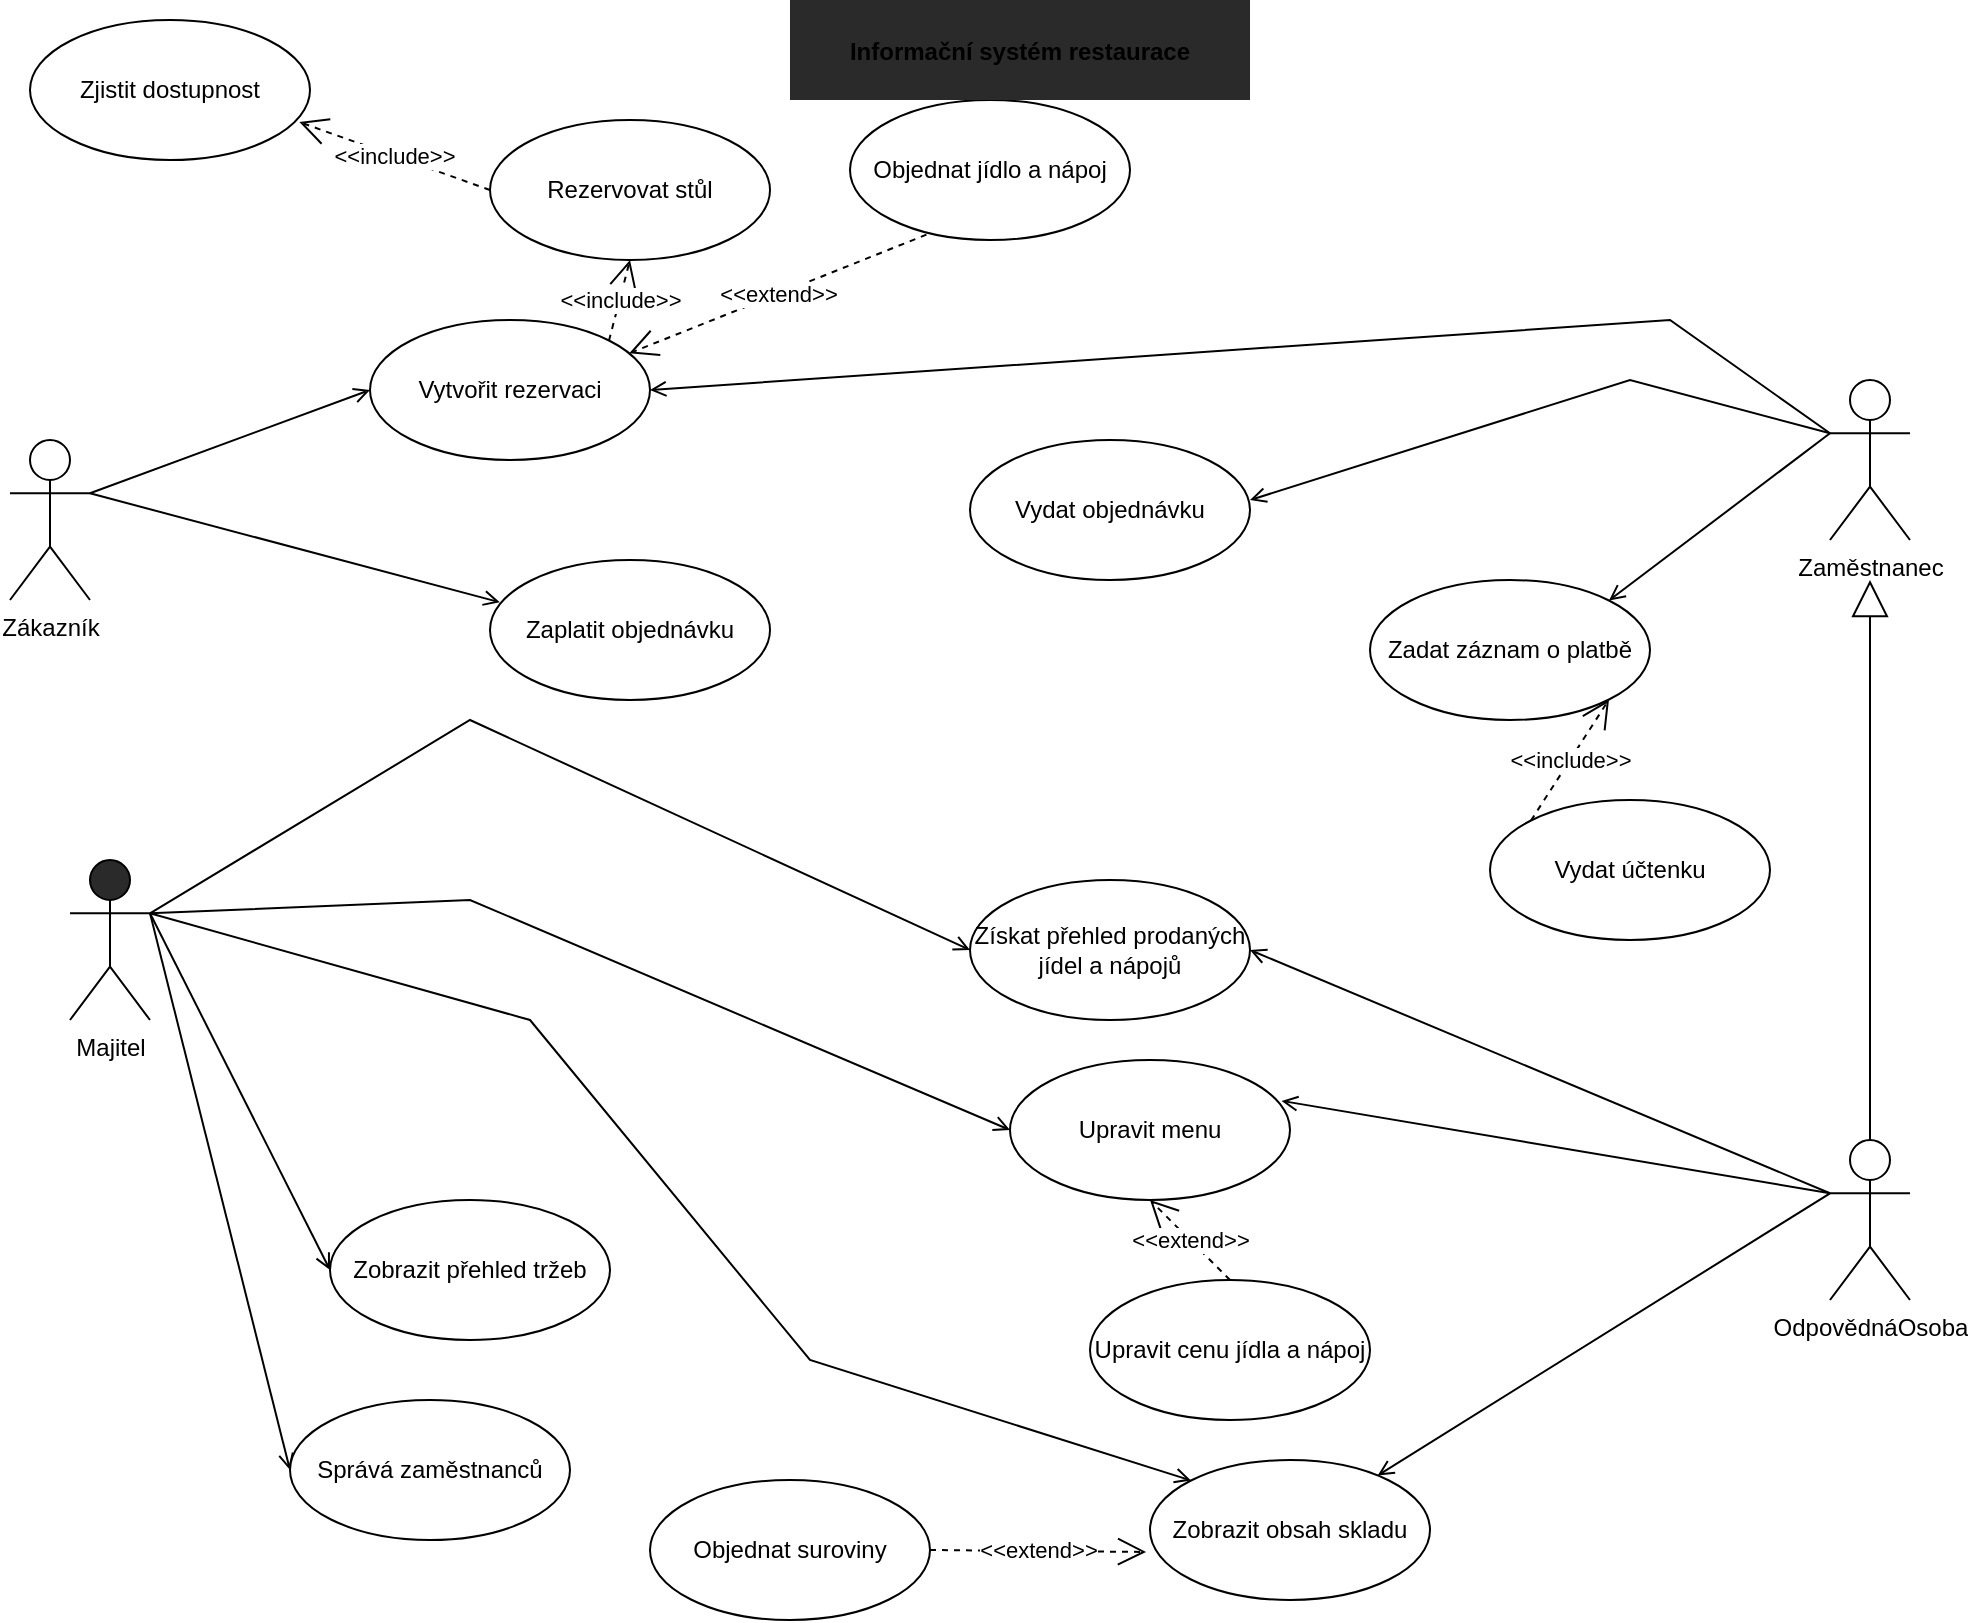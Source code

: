 <mxfile version="13.6.5" pages="2">
    <diagram id="n5pSU1j9SmeU4gUEmyYn" name="UCD">
        <mxGraphModel dx="1374" dy="771" grid="1" gridSize="10" guides="1" tooltips="1" connect="1" arrows="1" fold="1" page="1" pageScale="1" pageWidth="1169" pageHeight="827" math="0" shadow="0">
            <root>
                <mxCell id="fEP5OgVNIEW_XTNbpI5J-0"/>
                <mxCell id="fEP5OgVNIEW_XTNbpI5J-1" parent="fEP5OgVNIEW_XTNbpI5J-0"/>
                <mxCell id="3QwUiFtnsGkl3C_Rc2mE-93" style="rounded=0;orthogonalLoop=1;jettySize=auto;html=1;exitX=1;exitY=0.333;exitDx=0;exitDy=0;exitPerimeter=0;entryX=0;entryY=0.5;entryDx=0;entryDy=0;endArrow=open;endFill=0;" parent="fEP5OgVNIEW_XTNbpI5J-1" source="3QwUiFtnsGkl3C_Rc2mE-72" target="3QwUiFtnsGkl3C_Rc2mE-74" edge="1">
                    <mxGeometry relative="1" as="geometry"/>
                </mxCell>
                <mxCell id="3QwUiFtnsGkl3C_Rc2mE-94" style="edgeStyle=none;rounded=0;orthogonalLoop=1;jettySize=auto;html=1;exitX=1;exitY=0.333;exitDx=0;exitDy=0;exitPerimeter=0;entryX=0.035;entryY=0.302;entryDx=0;entryDy=0;endArrow=open;endFill=0;entryPerimeter=0;" parent="fEP5OgVNIEW_XTNbpI5J-1" source="3QwUiFtnsGkl3C_Rc2mE-72" target="3QwUiFtnsGkl3C_Rc2mE-75" edge="1">
                    <mxGeometry relative="1" as="geometry"/>
                </mxCell>
                <mxCell id="3QwUiFtnsGkl3C_Rc2mE-72" value="Zákazník" style="shape=umlActor;verticalLabelPosition=bottom;verticalAlign=top;html=1;fillColor=none;" parent="fEP5OgVNIEW_XTNbpI5J-1" vertex="1">
                    <mxGeometry x="80" y="220" width="40" height="80" as="geometry"/>
                </mxCell>
                <mxCell id="3QwUiFtnsGkl3C_Rc2mE-95" style="edgeStyle=none;rounded=0;orthogonalLoop=1;jettySize=auto;html=1;exitX=0;exitY=0.333;exitDx=0;exitDy=0;exitPerimeter=0;entryX=1;entryY=0.5;entryDx=0;entryDy=0;endArrow=open;endFill=0;" parent="fEP5OgVNIEW_XTNbpI5J-1" source="3QwUiFtnsGkl3C_Rc2mE-73" target="3QwUiFtnsGkl3C_Rc2mE-74" edge="1">
                    <mxGeometry relative="1" as="geometry">
                        <Array as="points">
                            <mxPoint x="910" y="160"/>
                        </Array>
                    </mxGeometry>
                </mxCell>
                <mxCell id="3QwUiFtnsGkl3C_Rc2mE-96" style="edgeStyle=none;rounded=0;orthogonalLoop=1;jettySize=auto;html=1;exitX=0;exitY=0.333;exitDx=0;exitDy=0;exitPerimeter=0;entryX=1;entryY=0.429;entryDx=0;entryDy=0;entryPerimeter=0;endArrow=open;endFill=0;" parent="fEP5OgVNIEW_XTNbpI5J-1" source="3QwUiFtnsGkl3C_Rc2mE-73" target="3QwUiFtnsGkl3C_Rc2mE-84" edge="1">
                    <mxGeometry relative="1" as="geometry">
                        <Array as="points">
                            <mxPoint x="890" y="190"/>
                        </Array>
                    </mxGeometry>
                </mxCell>
                <mxCell id="3QwUiFtnsGkl3C_Rc2mE-97" style="edgeStyle=none;rounded=0;orthogonalLoop=1;jettySize=auto;html=1;exitX=0;exitY=0.333;exitDx=0;exitDy=0;exitPerimeter=0;entryX=1;entryY=0;entryDx=0;entryDy=0;endArrow=open;endFill=0;" parent="fEP5OgVNIEW_XTNbpI5J-1" source="3QwUiFtnsGkl3C_Rc2mE-73" target="3QwUiFtnsGkl3C_Rc2mE-85" edge="1">
                    <mxGeometry relative="1" as="geometry"/>
                </mxCell>
                <mxCell id="3QwUiFtnsGkl3C_Rc2mE-73" value="Zaměstnanec" style="shape=umlActor;verticalLabelPosition=bottom;verticalAlign=top;html=1;fillColor=none;" parent="fEP5OgVNIEW_XTNbpI5J-1" vertex="1">
                    <mxGeometry x="990" y="190" width="40" height="80" as="geometry"/>
                </mxCell>
                <mxCell id="3QwUiFtnsGkl3C_Rc2mE-74" value="Vytvořit rezervaci" style="ellipse;whiteSpace=wrap;html=1;" parent="fEP5OgVNIEW_XTNbpI5J-1" vertex="1">
                    <mxGeometry x="260" y="160" width="140" height="70" as="geometry"/>
                </mxCell>
                <mxCell id="3QwUiFtnsGkl3C_Rc2mE-75" value="Zaplatit objednávku" style="ellipse;whiteSpace=wrap;html=1;" parent="fEP5OgVNIEW_XTNbpI5J-1" vertex="1">
                    <mxGeometry x="320" y="280" width="140" height="70" as="geometry"/>
                </mxCell>
                <mxCell id="3QwUiFtnsGkl3C_Rc2mE-76" value="Objednat jídlo a nápoj" style="ellipse;whiteSpace=wrap;html=1;" parent="fEP5OgVNIEW_XTNbpI5J-1" vertex="1">
                    <mxGeometry x="500" y="50" width="140" height="70" as="geometry"/>
                </mxCell>
                <mxCell id="3QwUiFtnsGkl3C_Rc2mE-77" value="Rezervovat stůl" style="ellipse;whiteSpace=wrap;html=1;" parent="fEP5OgVNIEW_XTNbpI5J-1" vertex="1">
                    <mxGeometry x="320" y="60" width="140" height="70" as="geometry"/>
                </mxCell>
                <mxCell id="3QwUiFtnsGkl3C_Rc2mE-80" value="&amp;lt;&amp;lt;extend&amp;gt;&amp;gt;" style="endArrow=open;endSize=12;dashed=1;html=1;entryX=0.926;entryY=0.238;entryDx=0;entryDy=0;entryPerimeter=0;exitX=0.273;exitY=0.962;exitDx=0;exitDy=0;exitPerimeter=0;" parent="fEP5OgVNIEW_XTNbpI5J-1" source="3QwUiFtnsGkl3C_Rc2mE-76" target="3QwUiFtnsGkl3C_Rc2mE-74" edge="1">
                    <mxGeometry width="160" relative="1" as="geometry">
                        <mxPoint x="570" y="170" as="sourcePoint"/>
                        <mxPoint x="660" y="220" as="targetPoint"/>
                    </mxGeometry>
                </mxCell>
                <mxCell id="3QwUiFtnsGkl3C_Rc2mE-81" value="&amp;lt;&amp;lt;include&amp;gt;&amp;gt;" style="endArrow=open;endSize=12;dashed=1;html=1;exitX=1;exitY=0;exitDx=0;exitDy=0;entryX=0.5;entryY=1;entryDx=0;entryDy=0;" parent="fEP5OgVNIEW_XTNbpI5J-1" source="3QwUiFtnsGkl3C_Rc2mE-74" target="3QwUiFtnsGkl3C_Rc2mE-77" edge="1">
                    <mxGeometry width="160" relative="1" as="geometry">
                        <mxPoint x="500" y="220" as="sourcePoint"/>
                        <mxPoint x="660" y="220" as="targetPoint"/>
                    </mxGeometry>
                </mxCell>
                <mxCell id="3QwUiFtnsGkl3C_Rc2mE-84" value="Vydat objednávku" style="ellipse;whiteSpace=wrap;html=1;" parent="fEP5OgVNIEW_XTNbpI5J-1" vertex="1">
                    <mxGeometry x="560" y="220" width="140" height="70" as="geometry"/>
                </mxCell>
                <mxCell id="3QwUiFtnsGkl3C_Rc2mE-85" value="Zadat záznam o platbě" style="ellipse;whiteSpace=wrap;html=1;" parent="fEP5OgVNIEW_XTNbpI5J-1" vertex="1">
                    <mxGeometry x="760" y="290" width="140" height="70" as="geometry"/>
                </mxCell>
                <mxCell id="3QwUiFtnsGkl3C_Rc2mE-99" style="edgeStyle=none;rounded=0;orthogonalLoop=1;jettySize=auto;html=1;exitX=0;exitY=0.333;exitDx=0;exitDy=0;exitPerimeter=0;entryX=1;entryY=0.5;entryDx=0;entryDy=0;endArrow=open;endFill=0;" parent="fEP5OgVNIEW_XTNbpI5J-1" source="3QwUiFtnsGkl3C_Rc2mE-89" target="3QwUiFtnsGkl3C_Rc2mE-98" edge="1">
                    <mxGeometry relative="1" as="geometry"/>
                </mxCell>
                <mxCell id="3QwUiFtnsGkl3C_Rc2mE-103" style="edgeStyle=none;rounded=0;orthogonalLoop=1;jettySize=auto;html=1;exitX=0;exitY=0.333;exitDx=0;exitDy=0;exitPerimeter=0;entryX=0.97;entryY=0.292;entryDx=0;entryDy=0;entryPerimeter=0;endArrow=open;endFill=0;" parent="fEP5OgVNIEW_XTNbpI5J-1" source="3QwUiFtnsGkl3C_Rc2mE-89" target="3QwUiFtnsGkl3C_Rc2mE-102" edge="1">
                    <mxGeometry relative="1" as="geometry"/>
                </mxCell>
                <mxCell id="3QwUiFtnsGkl3C_Rc2mE-107" style="edgeStyle=none;rounded=0;orthogonalLoop=1;jettySize=auto;html=1;exitX=0;exitY=0.333;exitDx=0;exitDy=0;exitPerimeter=0;endArrow=open;endFill=0;" parent="fEP5OgVNIEW_XTNbpI5J-1" source="3QwUiFtnsGkl3C_Rc2mE-89" target="3QwUiFtnsGkl3C_Rc2mE-106" edge="1">
                    <mxGeometry relative="1" as="geometry"/>
                </mxCell>
                <mxCell id="3QwUiFtnsGkl3C_Rc2mE-89" value="OdpovědnáOsoba" style="shape=umlActor;verticalLabelPosition=bottom;verticalAlign=top;html=1;fillColor=none;" parent="fEP5OgVNIEW_XTNbpI5J-1" vertex="1">
                    <mxGeometry x="990" y="570" width="40" height="80" as="geometry"/>
                </mxCell>
                <mxCell id="3QwUiFtnsGkl3C_Rc2mE-90" value="" style="endArrow=block;endSize=16;endFill=0;html=1;exitX=0.5;exitY=0;exitDx=0;exitDy=0;exitPerimeter=0;" parent="fEP5OgVNIEW_XTNbpI5J-1" source="3QwUiFtnsGkl3C_Rc2mE-89" edge="1">
                    <mxGeometry width="160" relative="1" as="geometry">
                        <mxPoint x="630" y="590" as="sourcePoint"/>
                        <mxPoint x="1010" y="290" as="targetPoint"/>
                    </mxGeometry>
                </mxCell>
                <mxCell id="3QwUiFtnsGkl3C_Rc2mE-98" value="Získat přehled prodaných jídel a nápojů" style="ellipse;whiteSpace=wrap;html=1;" parent="fEP5OgVNIEW_XTNbpI5J-1" vertex="1">
                    <mxGeometry x="560" y="440" width="140" height="70" as="geometry"/>
                </mxCell>
                <mxCell id="3QwUiFtnsGkl3C_Rc2mE-100" value="Upravit cenu jídla a nápoj" style="ellipse;whiteSpace=wrap;html=1;" parent="fEP5OgVNIEW_XTNbpI5J-1" vertex="1">
                    <mxGeometry x="620" y="640" width="140" height="70" as="geometry"/>
                </mxCell>
                <mxCell id="3QwUiFtnsGkl3C_Rc2mE-102" value="Upravit menu" style="ellipse;whiteSpace=wrap;html=1;" parent="fEP5OgVNIEW_XTNbpI5J-1" vertex="1">
                    <mxGeometry x="580" y="530" width="140" height="70" as="geometry"/>
                </mxCell>
                <mxCell id="3QwUiFtnsGkl3C_Rc2mE-106" value="Zobrazit obsah skladu" style="ellipse;whiteSpace=wrap;html=1;" parent="fEP5OgVNIEW_XTNbpI5J-1" vertex="1">
                    <mxGeometry x="650" y="730" width="140" height="70" as="geometry"/>
                </mxCell>
                <mxCell id="3QwUiFtnsGkl3C_Rc2mE-108" value="Objednat suroviny" style="ellipse;whiteSpace=wrap;html=1;" parent="fEP5OgVNIEW_XTNbpI5J-1" vertex="1">
                    <mxGeometry x="400" y="740" width="140" height="70" as="geometry"/>
                </mxCell>
                <mxCell id="3QwUiFtnsGkl3C_Rc2mE-114" style="edgeStyle=none;rounded=0;orthogonalLoop=1;jettySize=auto;html=1;exitX=1;exitY=0.333;exitDx=0;exitDy=0;exitPerimeter=0;entryX=0;entryY=0.5;entryDx=0;entryDy=0;endArrow=open;endFill=0;" parent="fEP5OgVNIEW_XTNbpI5J-1" source="3QwUiFtnsGkl3C_Rc2mE-110" target="3QwUiFtnsGkl3C_Rc2mE-98" edge="1">
                    <mxGeometry relative="1" as="geometry">
                        <Array as="points">
                            <mxPoint x="310" y="360"/>
                        </Array>
                    </mxGeometry>
                </mxCell>
                <mxCell id="3QwUiFtnsGkl3C_Rc2mE-116" style="edgeStyle=none;rounded=0;orthogonalLoop=1;jettySize=auto;html=1;exitX=1;exitY=0.333;exitDx=0;exitDy=0;exitPerimeter=0;entryX=0;entryY=0.5;entryDx=0;entryDy=0;endArrow=open;endFill=0;" parent="fEP5OgVNIEW_XTNbpI5J-1" source="3QwUiFtnsGkl3C_Rc2mE-110" target="3QwUiFtnsGkl3C_Rc2mE-102" edge="1">
                    <mxGeometry relative="1" as="geometry">
                        <Array as="points">
                            <mxPoint x="310" y="450"/>
                        </Array>
                    </mxGeometry>
                </mxCell>
                <mxCell id="3QwUiFtnsGkl3C_Rc2mE-117" style="edgeStyle=none;rounded=0;orthogonalLoop=1;jettySize=auto;html=1;exitX=1;exitY=0.333;exitDx=0;exitDy=0;exitPerimeter=0;entryX=0;entryY=0.5;entryDx=0;entryDy=0;endArrow=open;endFill=0;" parent="fEP5OgVNIEW_XTNbpI5J-1" source="3QwUiFtnsGkl3C_Rc2mE-110" target="3QwUiFtnsGkl3C_Rc2mE-112" edge="1">
                    <mxGeometry relative="1" as="geometry"/>
                </mxCell>
                <mxCell id="3QwUiFtnsGkl3C_Rc2mE-118" style="edgeStyle=none;rounded=0;orthogonalLoop=1;jettySize=auto;html=1;exitX=1;exitY=0.333;exitDx=0;exitDy=0;exitPerimeter=0;entryX=0;entryY=0.5;entryDx=0;entryDy=0;endArrow=open;endFill=0;" parent="fEP5OgVNIEW_XTNbpI5J-1" source="3QwUiFtnsGkl3C_Rc2mE-110" target="3QwUiFtnsGkl3C_Rc2mE-111" edge="1">
                    <mxGeometry relative="1" as="geometry"/>
                </mxCell>
                <mxCell id="3QwUiFtnsGkl3C_Rc2mE-119" style="edgeStyle=none;rounded=0;orthogonalLoop=1;jettySize=auto;html=1;exitX=1;exitY=0.333;exitDx=0;exitDy=0;exitPerimeter=0;entryX=0;entryY=0;entryDx=0;entryDy=0;endArrow=open;endFill=0;" parent="fEP5OgVNIEW_XTNbpI5J-1" source="3QwUiFtnsGkl3C_Rc2mE-110" target="3QwUiFtnsGkl3C_Rc2mE-106" edge="1">
                    <mxGeometry relative="1" as="geometry">
                        <Array as="points">
                            <mxPoint x="340" y="510"/>
                            <mxPoint x="480" y="680"/>
                        </Array>
                    </mxGeometry>
                </mxCell>
                <mxCell id="3QwUiFtnsGkl3C_Rc2mE-110" value="Majitel" style="shape=umlActor;verticalLabelPosition=bottom;verticalAlign=top;html=1;fillColor=#2a2a2a;" parent="fEP5OgVNIEW_XTNbpI5J-1" vertex="1">
                    <mxGeometry x="110" y="430" width="40" height="80" as="geometry"/>
                </mxCell>
                <mxCell id="3QwUiFtnsGkl3C_Rc2mE-111" value="Zobrazit přehled tržeb" style="ellipse;whiteSpace=wrap;html=1;" parent="fEP5OgVNIEW_XTNbpI5J-1" vertex="1">
                    <mxGeometry x="240" y="600" width="140" height="70" as="geometry"/>
                </mxCell>
                <mxCell id="3QwUiFtnsGkl3C_Rc2mE-112" value="Správá zaměstnanců" style="ellipse;whiteSpace=wrap;html=1;" parent="fEP5OgVNIEW_XTNbpI5J-1" vertex="1">
                    <mxGeometry x="220" y="700" width="140" height="70" as="geometry"/>
                </mxCell>
                <mxCell id="3QwUiFtnsGkl3C_Rc2mE-121" value="&amp;lt;&amp;lt;extend&amp;gt;&amp;gt;" style="endArrow=open;endSize=12;dashed=1;html=1;exitX=1;exitY=0.5;exitDx=0;exitDy=0;entryX=-0.014;entryY=0.657;entryDx=0;entryDy=0;entryPerimeter=0;" parent="fEP5OgVNIEW_XTNbpI5J-1" source="3QwUiFtnsGkl3C_Rc2mE-108" target="3QwUiFtnsGkl3C_Rc2mE-106" edge="1">
                    <mxGeometry width="160" relative="1" as="geometry">
                        <mxPoint x="570" y="580" as="sourcePoint"/>
                        <mxPoint x="580" y="700" as="targetPoint"/>
                    </mxGeometry>
                </mxCell>
                <mxCell id="3QwUiFtnsGkl3C_Rc2mE-123" value="Informační systém restaurace" style="text;align=center;fontStyle=1;verticalAlign=middle;spacingLeft=3;spacingRight=3;strokeColor=none;rotatable=0;points=[[0,0.5],[1,0.5]];portConstraint=eastwest;fillColor=#2a2a2a;" parent="fEP5OgVNIEW_XTNbpI5J-1" vertex="1">
                    <mxGeometry x="470" width="230" height="50" as="geometry"/>
                </mxCell>
                <mxCell id="3QwUiFtnsGkl3C_Rc2mE-124" value="Vydat účtenku" style="ellipse;whiteSpace=wrap;html=1;" parent="fEP5OgVNIEW_XTNbpI5J-1" vertex="1">
                    <mxGeometry x="820" y="400" width="140" height="70" as="geometry"/>
                </mxCell>
                <mxCell id="3QwUiFtnsGkl3C_Rc2mE-125" value="&amp;lt;&amp;lt;include&amp;gt;&amp;gt;" style="endArrow=open;endSize=12;dashed=1;html=1;exitX=0;exitY=0;exitDx=0;exitDy=0;entryX=1;entryY=1;entryDx=0;entryDy=0;" parent="fEP5OgVNIEW_XTNbpI5J-1" source="3QwUiFtnsGkl3C_Rc2mE-124" target="3QwUiFtnsGkl3C_Rc2mE-85" edge="1">
                    <mxGeometry width="160" relative="1" as="geometry">
                        <mxPoint x="530" y="430" as="sourcePoint"/>
                        <mxPoint x="690" y="430" as="targetPoint"/>
                    </mxGeometry>
                </mxCell>
                <mxCell id="3QwUiFtnsGkl3C_Rc2mE-128" value="&amp;lt;&amp;lt;extend&amp;gt;&amp;gt;" style="endArrow=open;endSize=12;dashed=1;html=1;exitX=0.5;exitY=0;exitDx=0;exitDy=0;entryX=0.5;entryY=1;entryDx=0;entryDy=0;" parent="fEP5OgVNIEW_XTNbpI5J-1" source="3QwUiFtnsGkl3C_Rc2mE-100" target="3QwUiFtnsGkl3C_Rc2mE-102" edge="1">
                    <mxGeometry width="160" relative="1" as="geometry">
                        <mxPoint x="530" y="530" as="sourcePoint"/>
                        <mxPoint x="690" y="530" as="targetPoint"/>
                    </mxGeometry>
                </mxCell>
                <mxCell id="y6PTe23TiRHLn1wkwawO-0" value="Zjistit dostupnost" style="ellipse;whiteSpace=wrap;html=1;" parent="fEP5OgVNIEW_XTNbpI5J-1" vertex="1">
                    <mxGeometry x="90" y="10" width="140" height="70" as="geometry"/>
                </mxCell>
                <mxCell id="y6PTe23TiRHLn1wkwawO-1" value="&amp;lt;&amp;lt;include&amp;gt;&amp;gt;" style="endArrow=open;endSize=12;dashed=1;html=1;exitX=0;exitY=0.5;exitDx=0;exitDy=0;entryX=0.962;entryY=0.729;entryDx=0;entryDy=0;entryPerimeter=0;" parent="fEP5OgVNIEW_XTNbpI5J-1" source="3QwUiFtnsGkl3C_Rc2mE-77" target="y6PTe23TiRHLn1wkwawO-0" edge="1">
                    <mxGeometry width="160" relative="1" as="geometry">
                        <mxPoint x="380" y="250" as="sourcePoint"/>
                        <mxPoint x="230" y="150" as="targetPoint"/>
                    </mxGeometry>
                </mxCell>
            </root>
        </mxGraphModel>
    </diagram>
    <diagram id="R2lEEEUBdFMjLlhIrx00" name="ERD">
        <mxGraphModel dx="1374" dy="771" grid="1" gridSize="10" guides="1" tooltips="1" connect="1" arrows="1" fold="1" page="1" pageScale="1" pageWidth="1169" pageHeight="827" math="0" shadow="0" extFonts="Permanent Marker^https://fonts.googleapis.com/css?family=Permanent+Marker">
            <root>
                <mxCell id="0"/>
                <mxCell id="1" parent="0"/>
                <mxCell id="C-vyLk0tnHw3VtMMgP7b-12" value="" style="edgeStyle=entityRelationEdgeStyle;endArrow=ERzeroToMany;startArrow=ERone;endFill=1;startFill=0;" parent="1" edge="1">
                    <mxGeometry width="100" height="100" relative="1" as="geometry">
                        <mxPoint x="700" y="165" as="sourcePoint"/>
                        <mxPoint x="460" y="205" as="targetPoint"/>
                    </mxGeometry>
                </mxCell>
                <mxCell id="9CyO4YWwKot4m6zl3CF7-3" value="Rezervace" style="shape=table;startSize=30;container=1;collapsible=1;childLayout=tableLayout;fixedRows=1;rowLines=0;fontStyle=1;align=center;resizeLast=1;fillColor=#2a2a2a;" parent="1" vertex="1">
                    <mxGeometry x="340" y="40" width="180" height="190" as="geometry">
                        <mxRectangle x="780" y="90" width="60" height="30" as="alternateBounds"/>
                    </mxGeometry>
                </mxCell>
                <mxCell id="9CyO4YWwKot4m6zl3CF7-4" value="" style="shape=partialRectangle;collapsible=0;dropTarget=0;pointerEvents=0;fillColor=none;top=0;left=0;bottom=1;right=0;points=[[0,0.5],[1,0.5]];portConstraint=eastwest;" parent="9CyO4YWwKot4m6zl3CF7-3" vertex="1">
                    <mxGeometry y="30" width="180" height="30" as="geometry"/>
                </mxCell>
                <mxCell id="9CyO4YWwKot4m6zl3CF7-5" value="PK" style="shape=partialRectangle;connectable=0;fillColor=none;top=0;left=0;bottom=0;right=0;fontStyle=1;overflow=hidden;" parent="9CyO4YWwKot4m6zl3CF7-4" vertex="1">
                    <mxGeometry width="30" height="30" as="geometry"/>
                </mxCell>
                <mxCell id="9CyO4YWwKot4m6zl3CF7-6" value="RezervaceID" style="shape=partialRectangle;connectable=0;fillColor=none;top=0;left=0;bottom=0;right=0;align=left;spacingLeft=6;fontStyle=5;overflow=hidden;" parent="9CyO4YWwKot4m6zl3CF7-4" vertex="1">
                    <mxGeometry x="30" width="150" height="30" as="geometry"/>
                </mxCell>
                <mxCell id="9CyO4YWwKot4m6zl3CF7-7" value="" style="shape=partialRectangle;collapsible=0;dropTarget=0;pointerEvents=0;fillColor=none;top=0;left=0;bottom=0;right=0;points=[[0,0.5],[1,0.5]];portConstraint=eastwest;" parent="9CyO4YWwKot4m6zl3CF7-3" vertex="1">
                    <mxGeometry y="60" width="180" height="30" as="geometry"/>
                </mxCell>
                <mxCell id="9CyO4YWwKot4m6zl3CF7-8" value="FK" style="shape=partialRectangle;connectable=0;fillColor=none;top=0;left=0;bottom=0;right=0;editable=1;overflow=hidden;" parent="9CyO4YWwKot4m6zl3CF7-7" vertex="1">
                    <mxGeometry width="30" height="30" as="geometry"/>
                </mxCell>
                <mxCell id="9CyO4YWwKot4m6zl3CF7-9" value="ZamestnanecID" style="shape=partialRectangle;connectable=0;fillColor=none;top=0;left=0;bottom=0;right=0;align=left;spacingLeft=6;overflow=hidden;" parent="9CyO4YWwKot4m6zl3CF7-7" vertex="1">
                    <mxGeometry x="30" width="150" height="30" as="geometry"/>
                </mxCell>
                <mxCell id="9CyO4YWwKot4m6zl3CF7-10" value="" style="shape=partialRectangle;collapsible=0;dropTarget=0;pointerEvents=0;fillColor=none;top=0;left=0;bottom=0;right=0;points=[[0,0.5],[1,0.5]];portConstraint=eastwest;" parent="9CyO4YWwKot4m6zl3CF7-3" vertex="1">
                    <mxGeometry y="90" width="180" height="30" as="geometry"/>
                </mxCell>
                <mxCell id="9CyO4YWwKot4m6zl3CF7-11" value="FK" style="shape=partialRectangle;connectable=0;fillColor=none;top=0;left=0;bottom=0;right=0;editable=1;overflow=hidden;" parent="9CyO4YWwKot4m6zl3CF7-10" vertex="1">
                    <mxGeometry width="30" height="30" as="geometry"/>
                </mxCell>
                <mxCell id="9CyO4YWwKot4m6zl3CF7-12" value="ZakaznikID" style="shape=partialRectangle;connectable=0;fillColor=none;top=0;left=0;bottom=0;right=0;align=left;spacingLeft=6;overflow=hidden;" parent="9CyO4YWwKot4m6zl3CF7-10" vertex="1">
                    <mxGeometry x="30" width="150" height="30" as="geometry"/>
                </mxCell>
                <mxCell id="9CyO4YWwKot4m6zl3CF7-13" value="" style="shape=partialRectangle;collapsible=0;dropTarget=0;pointerEvents=0;fillColor=none;top=0;left=0;bottom=0;right=0;points=[[0,0.5],[1,0.5]];portConstraint=eastwest;" parent="9CyO4YWwKot4m6zl3CF7-3" vertex="1">
                    <mxGeometry y="120" width="180" height="30" as="geometry"/>
                </mxCell>
                <mxCell id="9CyO4YWwKot4m6zl3CF7-14" value="FK" style="shape=partialRectangle;connectable=0;fillColor=none;top=0;left=0;bottom=0;right=0;editable=1;overflow=hidden;" parent="9CyO4YWwKot4m6zl3CF7-13" vertex="1">
                    <mxGeometry width="30" height="30" as="geometry"/>
                </mxCell>
                <mxCell id="9CyO4YWwKot4m6zl3CF7-15" value="MistnostID" style="shape=partialRectangle;connectable=0;fillColor=none;top=0;left=0;bottom=0;right=0;align=left;spacingLeft=6;overflow=hidden;" parent="9CyO4YWwKot4m6zl3CF7-13" vertex="1">
                    <mxGeometry x="30" width="150" height="30" as="geometry"/>
                </mxCell>
                <mxCell id="TsUdJUk_1YzUyK1QsZ5w-1" style="shape=partialRectangle;collapsible=0;dropTarget=0;pointerEvents=0;fillColor=none;top=0;left=0;bottom=0;right=0;points=[[0,0.5],[1,0.5]];portConstraint=eastwest;" parent="9CyO4YWwKot4m6zl3CF7-3" vertex="1">
                    <mxGeometry y="150" width="180" height="30" as="geometry"/>
                </mxCell>
                <mxCell id="TsUdJUk_1YzUyK1QsZ5w-2" style="shape=partialRectangle;connectable=0;fillColor=none;top=0;left=0;bottom=0;right=0;editable=1;overflow=hidden;" parent="TsUdJUk_1YzUyK1QsZ5w-1" vertex="1">
                    <mxGeometry width="30" height="30" as="geometry"/>
                </mxCell>
                <mxCell id="TsUdJUk_1YzUyK1QsZ5w-3" value="datumCas" style="shape=partialRectangle;connectable=0;fillColor=none;top=0;left=0;bottom=0;right=0;align=left;spacingLeft=6;overflow=hidden;" parent="TsUdJUk_1YzUyK1QsZ5w-1" vertex="1">
                    <mxGeometry x="30" width="150" height="30" as="geometry"/>
                </mxCell>
                <mxCell id="9CyO4YWwKot4m6zl3CF7-16" value="Objednavka" style="shape=table;startSize=30;container=1;collapsible=1;childLayout=tableLayout;fixedRows=1;rowLines=0;fontStyle=1;align=center;resizeLast=1;fillColor=#2a2a2a;" parent="1" vertex="1">
                    <mxGeometry x="340" y="290" width="180" height="220" as="geometry"/>
                </mxCell>
                <mxCell id="9CyO4YWwKot4m6zl3CF7-17" value="" style="shape=partialRectangle;collapsible=0;dropTarget=0;pointerEvents=0;fillColor=none;top=0;left=0;bottom=1;right=0;points=[[0,0.5],[1,0.5]];portConstraint=eastwest;" parent="9CyO4YWwKot4m6zl3CF7-16" vertex="1">
                    <mxGeometry y="30" width="180" height="30" as="geometry"/>
                </mxCell>
                <mxCell id="9CyO4YWwKot4m6zl3CF7-18" value="PK" style="shape=partialRectangle;connectable=0;fillColor=none;top=0;left=0;bottom=0;right=0;fontStyle=1;overflow=hidden;" parent="9CyO4YWwKot4m6zl3CF7-17" vertex="1">
                    <mxGeometry width="30" height="30" as="geometry"/>
                </mxCell>
                <mxCell id="9CyO4YWwKot4m6zl3CF7-19" value="ObjednavkaID" style="shape=partialRectangle;connectable=0;fillColor=none;top=0;left=0;bottom=0;right=0;align=left;spacingLeft=6;fontStyle=5;overflow=hidden;" parent="9CyO4YWwKot4m6zl3CF7-17" vertex="1">
                    <mxGeometry x="30" width="150" height="30" as="geometry"/>
                </mxCell>
                <mxCell id="Jx60O7v9Jm_iCJECQ-pb-23" style="shape=partialRectangle;collapsible=0;dropTarget=0;pointerEvents=0;fillColor=none;top=0;left=0;bottom=0;right=0;points=[[0,0.5],[1,0.5]];portConstraint=eastwest;" parent="9CyO4YWwKot4m6zl3CF7-16" vertex="1">
                    <mxGeometry y="60" width="180" height="30" as="geometry"/>
                </mxCell>
                <mxCell id="Jx60O7v9Jm_iCJECQ-pb-24" value="FK" style="shape=partialRectangle;connectable=0;fillColor=none;top=0;left=0;bottom=0;right=0;editable=1;overflow=hidden;" parent="Jx60O7v9Jm_iCJECQ-pb-23" vertex="1">
                    <mxGeometry width="30" height="30" as="geometry"/>
                </mxCell>
                <mxCell id="Jx60O7v9Jm_iCJECQ-pb-25" value="ZamestnanecID" style="shape=partialRectangle;connectable=0;fillColor=none;top=0;left=0;bottom=0;right=0;align=left;spacingLeft=6;overflow=hidden;" parent="Jx60O7v9Jm_iCJECQ-pb-23" vertex="1">
                    <mxGeometry x="30" width="150" height="30" as="geometry"/>
                </mxCell>
                <mxCell id="Jx60O7v9Jm_iCJECQ-pb-26" style="shape=partialRectangle;collapsible=0;dropTarget=0;pointerEvents=0;fillColor=none;top=0;left=0;bottom=0;right=0;points=[[0,0.5],[1,0.5]];portConstraint=eastwest;" parent="9CyO4YWwKot4m6zl3CF7-16" vertex="1">
                    <mxGeometry y="90" width="180" height="30" as="geometry"/>
                </mxCell>
                <mxCell id="Jx60O7v9Jm_iCJECQ-pb-27" value="FK" style="shape=partialRectangle;connectable=0;fillColor=none;top=0;left=0;bottom=0;right=0;editable=1;overflow=hidden;" parent="Jx60O7v9Jm_iCJECQ-pb-26" vertex="1">
                    <mxGeometry width="30" height="30" as="geometry"/>
                </mxCell>
                <mxCell id="Jx60O7v9Jm_iCJECQ-pb-28" value="ZakaznikID" style="shape=partialRectangle;connectable=0;fillColor=none;top=0;left=0;bottom=0;right=0;align=left;spacingLeft=6;overflow=hidden;" parent="Jx60O7v9Jm_iCJECQ-pb-26" vertex="1">
                    <mxGeometry x="30" width="150" height="30" as="geometry"/>
                </mxCell>
                <mxCell id="9CyO4YWwKot4m6zl3CF7-20" value="" style="shape=partialRectangle;collapsible=0;dropTarget=0;pointerEvents=0;fillColor=none;top=0;left=0;bottom=0;right=0;points=[[0,0.5],[1,0.5]];portConstraint=eastwest;" parent="9CyO4YWwKot4m6zl3CF7-16" vertex="1">
                    <mxGeometry y="120" width="180" height="30" as="geometry"/>
                </mxCell>
                <mxCell id="9CyO4YWwKot4m6zl3CF7-21" value="" style="shape=partialRectangle;connectable=0;fillColor=none;top=0;left=0;bottom=0;right=0;editable=1;overflow=hidden;" parent="9CyO4YWwKot4m6zl3CF7-20" vertex="1">
                    <mxGeometry width="30" height="30" as="geometry"/>
                </mxCell>
                <mxCell id="9CyO4YWwKot4m6zl3CF7-22" value="datumObjednavky" style="shape=partialRectangle;connectable=0;fillColor=none;top=0;left=0;bottom=0;right=0;align=left;spacingLeft=6;overflow=hidden;" parent="9CyO4YWwKot4m6zl3CF7-20" vertex="1">
                    <mxGeometry x="30" width="150" height="30" as="geometry"/>
                </mxCell>
                <mxCell id="9CyO4YWwKot4m6zl3CF7-23" value="" style="shape=partialRectangle;collapsible=0;dropTarget=0;pointerEvents=0;fillColor=none;top=0;left=0;bottom=0;right=0;points=[[0,0.5],[1,0.5]];portConstraint=eastwest;" parent="9CyO4YWwKot4m6zl3CF7-16" vertex="1">
                    <mxGeometry y="150" width="180" height="30" as="geometry"/>
                </mxCell>
                <mxCell id="9CyO4YWwKot4m6zl3CF7-24" value="" style="shape=partialRectangle;connectable=0;fillColor=none;top=0;left=0;bottom=0;right=0;editable=1;overflow=hidden;" parent="9CyO4YWwKot4m6zl3CF7-23" vertex="1">
                    <mxGeometry width="30" height="30" as="geometry"/>
                </mxCell>
                <mxCell id="9CyO4YWwKot4m6zl3CF7-25" value="obsahObjednavky" style="shape=partialRectangle;connectable=0;fillColor=none;top=0;left=0;bottom=0;right=0;align=left;spacingLeft=6;overflow=hidden;" parent="9CyO4YWwKot4m6zl3CF7-23" vertex="1">
                    <mxGeometry x="30" width="150" height="30" as="geometry"/>
                </mxCell>
                <mxCell id="9CyO4YWwKot4m6zl3CF7-26" value="" style="shape=partialRectangle;collapsible=0;dropTarget=0;pointerEvents=0;fillColor=none;top=0;left=0;bottom=0;right=0;points=[[0,0.5],[1,0.5]];portConstraint=eastwest;" parent="9CyO4YWwKot4m6zl3CF7-16" vertex="1">
                    <mxGeometry y="180" width="180" height="30" as="geometry"/>
                </mxCell>
                <mxCell id="9CyO4YWwKot4m6zl3CF7-27" value="" style="shape=partialRectangle;connectable=0;fillColor=none;top=0;left=0;bottom=0;right=0;editable=1;overflow=hidden;" parent="9CyO4YWwKot4m6zl3CF7-26" vertex="1">
                    <mxGeometry width="30" height="30" as="geometry"/>
                </mxCell>
                <mxCell id="9CyO4YWwKot4m6zl3CF7-28" value="celkovaCena" style="shape=partialRectangle;connectable=0;fillColor=none;top=0;left=0;bottom=0;right=0;align=left;spacingLeft=6;overflow=hidden;" parent="9CyO4YWwKot4m6zl3CF7-26" vertex="1">
                    <mxGeometry x="30" width="150" height="30" as="geometry"/>
                </mxCell>
                <mxCell id="4WuUMh5btMHKkid8QEyq-1" value="Jídlo" style="shape=table;startSize=30;container=1;collapsible=1;childLayout=tableLayout;fixedRows=1;rowLines=0;fontStyle=1;align=center;resizeLast=1;fillColor=#2a2a2a;" parent="1" vertex="1">
                    <mxGeometry x="630" y="280" width="180" height="190" as="geometry"/>
                </mxCell>
                <mxCell id="4WuUMh5btMHKkid8QEyq-2" value="" style="shape=partialRectangle;collapsible=0;dropTarget=0;pointerEvents=0;fillColor=none;top=0;left=0;bottom=1;right=0;points=[[0,0.5],[1,0.5]];portConstraint=eastwest;" parent="4WuUMh5btMHKkid8QEyq-1" vertex="1">
                    <mxGeometry y="30" width="180" height="30" as="geometry"/>
                </mxCell>
                <mxCell id="4WuUMh5btMHKkid8QEyq-3" value="PK" style="shape=partialRectangle;connectable=0;fillColor=none;top=0;left=0;bottom=0;right=0;fontStyle=1;overflow=hidden;" parent="4WuUMh5btMHKkid8QEyq-2" vertex="1">
                    <mxGeometry width="30" height="30" as="geometry"/>
                </mxCell>
                <mxCell id="4WuUMh5btMHKkid8QEyq-4" value="JidloID" style="shape=partialRectangle;connectable=0;fillColor=none;top=0;left=0;bottom=0;right=0;align=left;spacingLeft=6;fontStyle=5;overflow=hidden;" parent="4WuUMh5btMHKkid8QEyq-2" vertex="1">
                    <mxGeometry x="30" width="150" height="30" as="geometry"/>
                </mxCell>
                <mxCell id="WeHfvnrL56g4txZJ4qiy-4" style="shape=partialRectangle;collapsible=0;dropTarget=0;pointerEvents=0;fillColor=none;top=0;left=0;bottom=0;right=0;points=[[0,0.5],[1,0.5]];portConstraint=eastwest;" parent="4WuUMh5btMHKkid8QEyq-1" vertex="1">
                    <mxGeometry y="60" width="180" height="30" as="geometry"/>
                </mxCell>
                <mxCell id="WeHfvnrL56g4txZJ4qiy-5" style="shape=partialRectangle;connectable=0;fillColor=none;top=0;left=0;bottom=0;right=0;editable=1;overflow=hidden;" parent="WeHfvnrL56g4txZJ4qiy-4" vertex="1">
                    <mxGeometry width="30" height="30" as="geometry"/>
                </mxCell>
                <mxCell id="WeHfvnrL56g4txZJ4qiy-6" value="slozeni" style="shape=partialRectangle;connectable=0;fillColor=none;top=0;left=0;bottom=0;right=0;align=left;spacingLeft=6;overflow=hidden;" parent="WeHfvnrL56g4txZJ4qiy-4" vertex="1">
                    <mxGeometry x="30" width="150" height="30" as="geometry"/>
                </mxCell>
                <mxCell id="4WuUMh5btMHKkid8QEyq-5" value="" style="shape=partialRectangle;collapsible=0;dropTarget=0;pointerEvents=0;fillColor=none;top=0;left=0;bottom=0;right=0;points=[[0,0.5],[1,0.5]];portConstraint=eastwest;" parent="4WuUMh5btMHKkid8QEyq-1" vertex="1">
                    <mxGeometry y="90" width="180" height="30" as="geometry"/>
                </mxCell>
                <mxCell id="4WuUMh5btMHKkid8QEyq-6" value="" style="shape=partialRectangle;connectable=0;fillColor=none;top=0;left=0;bottom=0;right=0;editable=1;overflow=hidden;" parent="4WuUMh5btMHKkid8QEyq-5" vertex="1">
                    <mxGeometry width="30" height="30" as="geometry"/>
                </mxCell>
                <mxCell id="4WuUMh5btMHKkid8QEyq-7" value="hmotnost" style="shape=partialRectangle;connectable=0;fillColor=none;top=0;left=0;bottom=0;right=0;align=left;spacingLeft=6;overflow=hidden;" parent="4WuUMh5btMHKkid8QEyq-5" vertex="1">
                    <mxGeometry x="30" width="150" height="30" as="geometry"/>
                </mxCell>
                <mxCell id="4WuUMh5btMHKkid8QEyq-8" value="" style="shape=partialRectangle;collapsible=0;dropTarget=0;pointerEvents=0;fillColor=none;top=0;left=0;bottom=0;right=0;points=[[0,0.5],[1,0.5]];portConstraint=eastwest;" parent="4WuUMh5btMHKkid8QEyq-1" vertex="1">
                    <mxGeometry y="120" width="180" height="30" as="geometry"/>
                </mxCell>
                <mxCell id="4WuUMh5btMHKkid8QEyq-9" value="" style="shape=partialRectangle;connectable=0;fillColor=none;top=0;left=0;bottom=0;right=0;editable=1;overflow=hidden;" parent="4WuUMh5btMHKkid8QEyq-8" vertex="1">
                    <mxGeometry width="30" height="30" as="geometry"/>
                </mxCell>
                <mxCell id="4WuUMh5btMHKkid8QEyq-10" value="alergeny" style="shape=partialRectangle;connectable=0;fillColor=none;top=0;left=0;bottom=0;right=0;align=left;spacingLeft=6;overflow=hidden;" parent="4WuUMh5btMHKkid8QEyq-8" vertex="1">
                    <mxGeometry x="30" width="150" height="30" as="geometry"/>
                </mxCell>
                <mxCell id="4WuUMh5btMHKkid8QEyq-11" value="" style="shape=partialRectangle;collapsible=0;dropTarget=0;pointerEvents=0;fillColor=none;top=0;left=0;bottom=0;right=0;points=[[0,0.5],[1,0.5]];portConstraint=eastwest;" parent="4WuUMh5btMHKkid8QEyq-1" vertex="1">
                    <mxGeometry y="150" width="180" height="30" as="geometry"/>
                </mxCell>
                <mxCell id="4WuUMh5btMHKkid8QEyq-12" value="" style="shape=partialRectangle;connectable=0;fillColor=none;top=0;left=0;bottom=0;right=0;editable=1;overflow=hidden;" parent="4WuUMh5btMHKkid8QEyq-11" vertex="1">
                    <mxGeometry width="30" height="30" as="geometry"/>
                </mxCell>
                <mxCell id="4WuUMh5btMHKkid8QEyq-13" value="cena" style="shape=partialRectangle;connectable=0;fillColor=none;top=0;left=0;bottom=0;right=0;align=left;spacingLeft=6;overflow=hidden;" parent="4WuUMh5btMHKkid8QEyq-11" vertex="1">
                    <mxGeometry x="30" width="150" height="30" as="geometry"/>
                </mxCell>
                <mxCell id="Jx60O7v9Jm_iCJECQ-pb-29" value="Místnost" style="shape=table;startSize=30;container=1;collapsible=1;childLayout=tableLayout;fixedRows=1;rowLines=0;fontStyle=1;align=center;resizeLast=1;fillColor=#2a2a2a;" parent="1" vertex="1">
                    <mxGeometry x="630" y="40" width="180" height="160" as="geometry"/>
                </mxCell>
                <mxCell id="Jx60O7v9Jm_iCJECQ-pb-30" value="" style="shape=partialRectangle;collapsible=0;dropTarget=0;pointerEvents=0;fillColor=none;top=0;left=0;bottom=1;right=0;points=[[0,0.5],[1,0.5]];portConstraint=eastwest;" parent="Jx60O7v9Jm_iCJECQ-pb-29" vertex="1">
                    <mxGeometry y="30" width="180" height="30" as="geometry"/>
                </mxCell>
                <mxCell id="Jx60O7v9Jm_iCJECQ-pb-31" value="PK" style="shape=partialRectangle;connectable=0;fillColor=none;top=0;left=0;bottom=0;right=0;fontStyle=1;overflow=hidden;" parent="Jx60O7v9Jm_iCJECQ-pb-30" vertex="1">
                    <mxGeometry width="30" height="30" as="geometry"/>
                </mxCell>
                <mxCell id="Jx60O7v9Jm_iCJECQ-pb-32" value="MistnostID" style="shape=partialRectangle;connectable=0;fillColor=none;top=0;left=0;bottom=0;right=0;align=left;spacingLeft=6;fontStyle=5;overflow=hidden;" parent="Jx60O7v9Jm_iCJECQ-pb-30" vertex="1">
                    <mxGeometry x="30" width="150" height="30" as="geometry"/>
                </mxCell>
                <mxCell id="Xy5suV6t0_3OJfZY68ot-17" style="shape=partialRectangle;collapsible=0;dropTarget=0;pointerEvents=0;fillColor=none;top=0;left=0;bottom=0;right=0;points=[[0,0.5],[1,0.5]];portConstraint=eastwest;" parent="Jx60O7v9Jm_iCJECQ-pb-29" vertex="1">
                    <mxGeometry y="60" width="180" height="30" as="geometry"/>
                </mxCell>
                <mxCell id="Xy5suV6t0_3OJfZY68ot-18" style="shape=partialRectangle;connectable=0;fillColor=none;top=0;left=0;bottom=0;right=0;editable=1;overflow=hidden;" parent="Xy5suV6t0_3OJfZY68ot-17" vertex="1">
                    <mxGeometry width="30" height="30" as="geometry"/>
                </mxCell>
                <mxCell id="Xy5suV6t0_3OJfZY68ot-19" value="typMistnosti" style="shape=partialRectangle;connectable=0;fillColor=none;top=0;left=0;bottom=0;right=0;align=left;spacingLeft=6;overflow=hidden;" parent="Xy5suV6t0_3OJfZY68ot-17" vertex="1">
                    <mxGeometry x="30" width="150" height="30" as="geometry"/>
                </mxCell>
                <mxCell id="Jx60O7v9Jm_iCJECQ-pb-33" value="" style="shape=partialRectangle;collapsible=0;dropTarget=0;pointerEvents=0;fillColor=none;top=0;left=0;bottom=0;right=0;points=[[0,0.5],[1,0.5]];portConstraint=eastwest;" parent="Jx60O7v9Jm_iCJECQ-pb-29" vertex="1">
                    <mxGeometry y="90" width="180" height="30" as="geometry"/>
                </mxCell>
                <mxCell id="Jx60O7v9Jm_iCJECQ-pb-34" value="" style="shape=partialRectangle;connectable=0;fillColor=none;top=0;left=0;bottom=0;right=0;editable=1;overflow=hidden;" parent="Jx60O7v9Jm_iCJECQ-pb-33" vertex="1">
                    <mxGeometry width="30" height="30" as="geometry"/>
                </mxCell>
                <mxCell id="Jx60O7v9Jm_iCJECQ-pb-35" value="pocetMIst" style="shape=partialRectangle;connectable=0;fillColor=none;top=0;left=0;bottom=0;right=0;align=left;spacingLeft=6;overflow=hidden;" parent="Jx60O7v9Jm_iCJECQ-pb-33" vertex="1">
                    <mxGeometry x="30" width="150" height="30" as="geometry"/>
                </mxCell>
                <mxCell id="Jx60O7v9Jm_iCJECQ-pb-36" value="" style="shape=partialRectangle;collapsible=0;dropTarget=0;pointerEvents=0;fillColor=none;top=0;left=0;bottom=0;right=0;points=[[0,0.5],[1,0.5]];portConstraint=eastwest;" parent="Jx60O7v9Jm_iCJECQ-pb-29" vertex="1">
                    <mxGeometry y="120" width="180" height="30" as="geometry"/>
                </mxCell>
                <mxCell id="Jx60O7v9Jm_iCJECQ-pb-37" value="" style="shape=partialRectangle;connectable=0;fillColor=none;top=0;left=0;bottom=0;right=0;editable=1;overflow=hidden;" parent="Jx60O7v9Jm_iCJECQ-pb-36" vertex="1">
                    <mxGeometry width="30" height="30" as="geometry"/>
                </mxCell>
                <mxCell id="Jx60O7v9Jm_iCJECQ-pb-38" value="vybaveni" style="shape=partialRectangle;connectable=0;fillColor=none;top=0;left=0;bottom=0;right=0;align=left;spacingLeft=6;overflow=hidden;" parent="Jx60O7v9Jm_iCJECQ-pb-36" vertex="1">
                    <mxGeometry x="30" width="150" height="30" as="geometry"/>
                </mxCell>
                <mxCell id="4WuUMh5btMHKkid8QEyq-40" value="Napoj" style="shape=table;startSize=30;container=1;collapsible=1;childLayout=tableLayout;fixedRows=1;rowLines=0;fontStyle=1;align=center;resizeLast=1;fillColor=#2a2a2a;" parent="1" vertex="1">
                    <mxGeometry x="630" y="580" width="180" height="130" as="geometry"/>
                </mxCell>
                <mxCell id="4WuUMh5btMHKkid8QEyq-41" value="" style="shape=partialRectangle;collapsible=0;dropTarget=0;pointerEvents=0;fillColor=none;top=0;left=0;bottom=1;right=0;points=[[0,0.5],[1,0.5]];portConstraint=eastwest;" parent="4WuUMh5btMHKkid8QEyq-40" vertex="1">
                    <mxGeometry y="30" width="180" height="30" as="geometry"/>
                </mxCell>
                <mxCell id="4WuUMh5btMHKkid8QEyq-42" value="PK" style="shape=partialRectangle;connectable=0;fillColor=none;top=0;left=0;bottom=0;right=0;fontStyle=1;overflow=hidden;" parent="4WuUMh5btMHKkid8QEyq-41" vertex="1">
                    <mxGeometry width="30" height="30" as="geometry"/>
                </mxCell>
                <mxCell id="4WuUMh5btMHKkid8QEyq-43" value="NapojID" style="shape=partialRectangle;connectable=0;fillColor=none;top=0;left=0;bottom=0;right=0;align=left;spacingLeft=6;fontStyle=5;overflow=hidden;" parent="4WuUMh5btMHKkid8QEyq-41" vertex="1">
                    <mxGeometry x="30" width="150" height="30" as="geometry"/>
                </mxCell>
                <mxCell id="4WuUMh5btMHKkid8QEyq-44" value="" style="shape=partialRectangle;collapsible=0;dropTarget=0;pointerEvents=0;fillColor=none;top=0;left=0;bottom=0;right=0;points=[[0,0.5],[1,0.5]];portConstraint=eastwest;" parent="4WuUMh5btMHKkid8QEyq-40" vertex="1">
                    <mxGeometry y="60" width="180" height="30" as="geometry"/>
                </mxCell>
                <mxCell id="4WuUMh5btMHKkid8QEyq-45" value="" style="shape=partialRectangle;connectable=0;fillColor=none;top=0;left=0;bottom=0;right=0;editable=1;overflow=hidden;" parent="4WuUMh5btMHKkid8QEyq-44" vertex="1">
                    <mxGeometry width="30" height="30" as="geometry"/>
                </mxCell>
                <mxCell id="4WuUMh5btMHKkid8QEyq-46" value="cena" style="shape=partialRectangle;connectable=0;fillColor=none;top=0;left=0;bottom=0;right=0;align=left;spacingLeft=6;overflow=hidden;" parent="4WuUMh5btMHKkid8QEyq-44" vertex="1">
                    <mxGeometry x="30" width="150" height="30" as="geometry"/>
                </mxCell>
                <mxCell id="4WuUMh5btMHKkid8QEyq-47" value="" style="shape=partialRectangle;collapsible=0;dropTarget=0;pointerEvents=0;fillColor=none;top=0;left=0;bottom=0;right=0;points=[[0,0.5],[1,0.5]];portConstraint=eastwest;" parent="4WuUMh5btMHKkid8QEyq-40" vertex="1">
                    <mxGeometry y="90" width="180" height="30" as="geometry"/>
                </mxCell>
                <mxCell id="4WuUMh5btMHKkid8QEyq-48" value="" style="shape=partialRectangle;connectable=0;fillColor=none;top=0;left=0;bottom=0;right=0;editable=1;overflow=hidden;" parent="4WuUMh5btMHKkid8QEyq-47" vertex="1">
                    <mxGeometry width="30" height="30" as="geometry"/>
                </mxCell>
                <mxCell id="4WuUMh5btMHKkid8QEyq-49" value="pocetNaSklade" style="shape=partialRectangle;connectable=0;fillColor=none;top=0;left=0;bottom=0;right=0;align=left;spacingLeft=6;overflow=hidden;" parent="4WuUMh5btMHKkid8QEyq-47" vertex="1">
                    <mxGeometry x="30" width="150" height="30" as="geometry"/>
                </mxCell>
                <mxCell id="TsUdJUk_1YzUyK1QsZ5w-37" value="Obsahuje" style="endArrow=none;html=1;rounded=0;dashed=1;dashPattern=1 2;exitX=1;exitY=0.5;exitDx=0;exitDy=0;entryX=0;entryY=0.5;entryDx=0;entryDy=0;" parent="1" source="Jx60O7v9Jm_iCJECQ-pb-33" target="Xy5suV6t0_3OJfZY68ot-8" edge="1">
                    <mxGeometry relative="1" as="geometry">
                        <mxPoint x="780" y="250" as="sourcePoint"/>
                        <mxPoint x="940" y="250" as="targetPoint"/>
                    </mxGeometry>
                </mxCell>
                <mxCell id="TsUdJUk_1YzUyK1QsZ5w-38" value="0..*" style="resizable=0;html=1;align=left;verticalAlign=bottom;" parent="TsUdJUk_1YzUyK1QsZ5w-37" connectable="0" vertex="1">
                    <mxGeometry x="-1" relative="1" as="geometry"/>
                </mxCell>
                <mxCell id="TsUdJUk_1YzUyK1QsZ5w-39" value="0..1" style="resizable=0;html=1;align=right;verticalAlign=bottom;" parent="TsUdJUk_1YzUyK1QsZ5w-37" connectable="0" vertex="1">
                    <mxGeometry x="1" relative="1" as="geometry"/>
                </mxCell>
                <mxCell id="TsUdJUk_1YzUyK1QsZ5w-43" value="Vytváří" style="endArrow=none;html=1;rounded=0;exitX=1;exitY=0.5;exitDx=0;exitDy=0;entryX=0;entryY=0.5;entryDx=0;entryDy=0;" parent="1" source="Jx60O7v9Jm_iCJECQ-pb-5" target="9CyO4YWwKot4m6zl3CF7-7" edge="1">
                    <mxGeometry relative="1" as="geometry">
                        <mxPoint x="270" y="280" as="sourcePoint"/>
                        <mxPoint x="430" y="280" as="targetPoint"/>
                    </mxGeometry>
                </mxCell>
                <mxCell id="TsUdJUk_1YzUyK1QsZ5w-44" value="1" style="resizable=0;html=1;align=left;verticalAlign=bottom;" parent="TsUdJUk_1YzUyK1QsZ5w-43" connectable="0" vertex="1">
                    <mxGeometry x="-1" relative="1" as="geometry"/>
                </mxCell>
                <mxCell id="TsUdJUk_1YzUyK1QsZ5w-45" value="1" style="resizable=0;html=1;align=right;verticalAlign=bottom;" parent="TsUdJUk_1YzUyK1QsZ5w-43" connectable="0" vertex="1">
                    <mxGeometry x="1" relative="1" as="geometry"/>
                </mxCell>
                <mxCell id="9CyO4YWwKot4m6zl3CF7-29" value="Zaměstnanec" style="shape=table;startSize=30;container=1;collapsible=1;childLayout=tableLayout;fixedRows=1;rowLines=0;fontStyle=1;align=center;resizeLast=1;fillColor=#2a2a2a;" parent="1" vertex="1">
                    <mxGeometry x="40" y="470" width="180" height="220" as="geometry"/>
                </mxCell>
                <mxCell id="9CyO4YWwKot4m6zl3CF7-30" value="" style="shape=partialRectangle;collapsible=0;dropTarget=0;pointerEvents=0;fillColor=none;top=0;left=0;bottom=1;right=0;points=[[0,0.5],[1,0.5]];portConstraint=eastwest;" parent="9CyO4YWwKot4m6zl3CF7-29" vertex="1">
                    <mxGeometry y="30" width="180" height="30" as="geometry"/>
                </mxCell>
                <mxCell id="9CyO4YWwKot4m6zl3CF7-31" value="PK" style="shape=partialRectangle;connectable=0;fillColor=none;top=0;left=0;bottom=0;right=0;fontStyle=1;overflow=hidden;" parent="9CyO4YWwKot4m6zl3CF7-30" vertex="1">
                    <mxGeometry width="30" height="30" as="geometry"/>
                </mxCell>
                <mxCell id="9CyO4YWwKot4m6zl3CF7-32" value="ZamestnanecID" style="shape=partialRectangle;connectable=0;fillColor=none;top=0;left=0;bottom=0;right=0;align=left;spacingLeft=6;fontStyle=5;overflow=hidden;" parent="9CyO4YWwKot4m6zl3CF7-30" vertex="1">
                    <mxGeometry x="30" width="150" height="30" as="geometry"/>
                </mxCell>
                <mxCell id="9CyO4YWwKot4m6zl3CF7-33" value="" style="shape=partialRectangle;collapsible=0;dropTarget=0;pointerEvents=0;fillColor=none;top=0;left=0;bottom=0;right=0;points=[[0,0.5],[1,0.5]];portConstraint=eastwest;" parent="9CyO4YWwKot4m6zl3CF7-29" vertex="1">
                    <mxGeometry y="60" width="180" height="30" as="geometry"/>
                </mxCell>
                <mxCell id="9CyO4YWwKot4m6zl3CF7-34" value="" style="shape=partialRectangle;connectable=0;fillColor=none;top=0;left=0;bottom=0;right=0;editable=1;overflow=hidden;" parent="9CyO4YWwKot4m6zl3CF7-33" vertex="1">
                    <mxGeometry width="30" height="30" as="geometry"/>
                </mxCell>
                <mxCell id="9CyO4YWwKot4m6zl3CF7-35" value="jmenoPrijmeni" style="shape=partialRectangle;connectable=0;fillColor=none;top=0;left=0;bottom=0;right=0;align=left;spacingLeft=6;overflow=hidden;" parent="9CyO4YWwKot4m6zl3CF7-33" vertex="1">
                    <mxGeometry x="30" width="150" height="30" as="geometry"/>
                </mxCell>
                <mxCell id="9CyO4YWwKot4m6zl3CF7-36" value="" style="shape=partialRectangle;collapsible=0;dropTarget=0;pointerEvents=0;fillColor=none;top=0;left=0;bottom=0;right=0;points=[[0,0.5],[1,0.5]];portConstraint=eastwest;" parent="9CyO4YWwKot4m6zl3CF7-29" vertex="1">
                    <mxGeometry y="90" width="180" height="30" as="geometry"/>
                </mxCell>
                <mxCell id="9CyO4YWwKot4m6zl3CF7-37" value="" style="shape=partialRectangle;connectable=0;fillColor=none;top=0;left=0;bottom=0;right=0;editable=1;overflow=hidden;" parent="9CyO4YWwKot4m6zl3CF7-36" vertex="1">
                    <mxGeometry width="30" height="30" as="geometry"/>
                </mxCell>
                <mxCell id="9CyO4YWwKot4m6zl3CF7-38" value="datumNarozeni" style="shape=partialRectangle;connectable=0;fillColor=none;top=0;left=0;bottom=0;right=0;align=left;spacingLeft=6;overflow=hidden;" parent="9CyO4YWwKot4m6zl3CF7-36" vertex="1">
                    <mxGeometry x="30" width="150" height="30" as="geometry"/>
                </mxCell>
                <mxCell id="9CyO4YWwKot4m6zl3CF7-39" value="" style="shape=partialRectangle;collapsible=0;dropTarget=0;pointerEvents=0;fillColor=none;top=0;left=0;bottom=0;right=0;points=[[0,0.5],[1,0.5]];portConstraint=eastwest;" parent="9CyO4YWwKot4m6zl3CF7-29" vertex="1">
                    <mxGeometry y="120" width="180" height="30" as="geometry"/>
                </mxCell>
                <mxCell id="9CyO4YWwKot4m6zl3CF7-40" value="" style="shape=partialRectangle;connectable=0;fillColor=none;top=0;left=0;bottom=0;right=0;editable=1;overflow=hidden;" parent="9CyO4YWwKot4m6zl3CF7-39" vertex="1">
                    <mxGeometry width="30" height="30" as="geometry"/>
                </mxCell>
                <mxCell id="9CyO4YWwKot4m6zl3CF7-41" value="emali" style="shape=partialRectangle;connectable=0;fillColor=none;top=0;left=0;bottom=0;right=0;align=left;spacingLeft=6;overflow=hidden;" parent="9CyO4YWwKot4m6zl3CF7-39" vertex="1">
                    <mxGeometry x="30" width="150" height="30" as="geometry"/>
                </mxCell>
                <mxCell id="TsUdJUk_1YzUyK1QsZ5w-4" style="shape=partialRectangle;collapsible=0;dropTarget=0;pointerEvents=0;fillColor=none;top=0;left=0;bottom=0;right=0;points=[[0,0.5],[1,0.5]];portConstraint=eastwest;" parent="9CyO4YWwKot4m6zl3CF7-29" vertex="1">
                    <mxGeometry y="150" width="180" height="30" as="geometry"/>
                </mxCell>
                <mxCell id="TsUdJUk_1YzUyK1QsZ5w-5" style="shape=partialRectangle;connectable=0;fillColor=none;top=0;left=0;bottom=0;right=0;editable=1;overflow=hidden;" parent="TsUdJUk_1YzUyK1QsZ5w-4" vertex="1">
                    <mxGeometry width="30" height="30" as="geometry"/>
                </mxCell>
                <mxCell id="TsUdJUk_1YzUyK1QsZ5w-6" value="telCislo" style="shape=partialRectangle;connectable=0;fillColor=none;top=0;left=0;bottom=0;right=0;align=left;spacingLeft=6;overflow=hidden;" parent="TsUdJUk_1YzUyK1QsZ5w-4" vertex="1">
                    <mxGeometry x="30" width="150" height="30" as="geometry"/>
                </mxCell>
                <mxCell id="TsUdJUk_1YzUyK1QsZ5w-7" style="shape=partialRectangle;collapsible=0;dropTarget=0;pointerEvents=0;fillColor=none;top=0;left=0;bottom=0;right=0;points=[[0,0.5],[1,0.5]];portConstraint=eastwest;" parent="9CyO4YWwKot4m6zl3CF7-29" vertex="1">
                    <mxGeometry y="180" width="180" height="30" as="geometry"/>
                </mxCell>
                <mxCell id="TsUdJUk_1YzUyK1QsZ5w-8" style="shape=partialRectangle;connectable=0;fillColor=none;top=0;left=0;bottom=0;right=0;editable=1;overflow=hidden;" parent="TsUdJUk_1YzUyK1QsZ5w-7" vertex="1">
                    <mxGeometry width="30" height="30" as="geometry"/>
                </mxCell>
                <mxCell id="TsUdJUk_1YzUyK1QsZ5w-9" value="typUvazku" style="shape=partialRectangle;connectable=0;fillColor=none;top=0;left=0;bottom=0;right=0;align=left;spacingLeft=6;overflow=hidden;" parent="TsUdJUk_1YzUyK1QsZ5w-7" vertex="1">
                    <mxGeometry x="30" width="150" height="30" as="geometry"/>
                </mxCell>
                <mxCell id="TsUdJUk_1YzUyK1QsZ5w-40" value="Je nadřízeným" style="endArrow=none;html=1;rounded=0;exitX=0.5;exitY=1;exitDx=0;exitDy=0;entryX=0;entryY=0.5;entryDx=0;entryDy=0;" parent="9CyO4YWwKot4m6zl3CF7-29" source="9CyO4YWwKot4m6zl3CF7-29" target="9CyO4YWwKot4m6zl3CF7-39" edge="1">
                    <mxGeometry x="-0.356" y="-6" relative="1" as="geometry">
                        <mxPoint x="230" y="126" as="sourcePoint"/>
                        <mxPoint x="390" y="126" as="targetPoint"/>
                        <Array as="points">
                            <mxPoint x="90" y="246"/>
                            <mxPoint x="-20" y="246"/>
                            <mxPoint x="-20" y="135"/>
                        </Array>
                        <mxPoint as="offset"/>
                    </mxGeometry>
                </mxCell>
                <mxCell id="TsUdJUk_1YzUyK1QsZ5w-42" value="1..*" style="resizable=0;html=1;align=right;verticalAlign=bottom;" parent="TsUdJUk_1YzUyK1QsZ5w-40" connectable="0" vertex="1">
                    <mxGeometry x="1" relative="1" as="geometry"/>
                </mxCell>
                <mxCell id="TsUdJUk_1YzUyK1QsZ5w-41" value="0..1" style="resizable=0;html=1;align=left;verticalAlign=bottom;direction=west;" parent="TsUdJUk_1YzUyK1QsZ5w-40" connectable="0" vertex="1">
                    <mxGeometry x="-1" relative="1" as="geometry">
                        <mxPoint y="16" as="offset"/>
                    </mxGeometry>
                </mxCell>
                <mxCell id="Jx60O7v9Jm_iCJECQ-pb-4" value="Zákazník" style="shape=table;startSize=30;container=1;collapsible=1;childLayout=tableLayout;fixedRows=1;rowLines=0;fontStyle=1;align=center;resizeLast=1;fillColor=#2a2a2a;" parent="1" vertex="1">
                    <mxGeometry x="40" y="160" width="180" height="160" as="geometry"/>
                </mxCell>
                <mxCell id="Jx60O7v9Jm_iCJECQ-pb-5" value="" style="shape=partialRectangle;collapsible=0;dropTarget=0;pointerEvents=0;fillColor=none;top=0;left=0;bottom=1;right=0;points=[[0,0.5],[1,0.5]];portConstraint=eastwest;" parent="Jx60O7v9Jm_iCJECQ-pb-4" vertex="1">
                    <mxGeometry y="30" width="180" height="30" as="geometry"/>
                </mxCell>
                <mxCell id="Jx60O7v9Jm_iCJECQ-pb-6" value="PK" style="shape=partialRectangle;connectable=0;fillColor=none;top=0;left=0;bottom=0;right=0;fontStyle=1;overflow=hidden;" parent="Jx60O7v9Jm_iCJECQ-pb-5" vertex="1">
                    <mxGeometry width="30" height="30" as="geometry"/>
                </mxCell>
                <mxCell id="Jx60O7v9Jm_iCJECQ-pb-7" value="ZakaznikID" style="shape=partialRectangle;connectable=0;fillColor=none;top=0;left=0;bottom=0;right=0;align=left;spacingLeft=6;fontStyle=5;overflow=hidden;" parent="Jx60O7v9Jm_iCJECQ-pb-5" vertex="1">
                    <mxGeometry x="30" width="150" height="30" as="geometry"/>
                </mxCell>
                <mxCell id="Jx60O7v9Jm_iCJECQ-pb-8" value="" style="shape=partialRectangle;collapsible=0;dropTarget=0;pointerEvents=0;fillColor=none;top=0;left=0;bottom=0;right=0;points=[[0,0.5],[1,0.5]];portConstraint=eastwest;" parent="Jx60O7v9Jm_iCJECQ-pb-4" vertex="1">
                    <mxGeometry y="60" width="180" height="30" as="geometry"/>
                </mxCell>
                <mxCell id="Jx60O7v9Jm_iCJECQ-pb-9" value="" style="shape=partialRectangle;connectable=0;fillColor=none;top=0;left=0;bottom=0;right=0;editable=1;overflow=hidden;" parent="Jx60O7v9Jm_iCJECQ-pb-8" vertex="1">
                    <mxGeometry width="30" height="30" as="geometry"/>
                </mxCell>
                <mxCell id="Jx60O7v9Jm_iCJECQ-pb-10" value="jmenoPrijmeni" style="shape=partialRectangle;connectable=0;fillColor=none;top=0;left=0;bottom=0;right=0;align=left;spacingLeft=6;overflow=hidden;" parent="Jx60O7v9Jm_iCJECQ-pb-8" vertex="1">
                    <mxGeometry x="30" width="150" height="30" as="geometry"/>
                </mxCell>
                <mxCell id="Jx60O7v9Jm_iCJECQ-pb-11" value="" style="shape=partialRectangle;collapsible=0;dropTarget=0;pointerEvents=0;fillColor=none;top=0;left=0;bottom=0;right=0;points=[[0,0.5],[1,0.5]];portConstraint=eastwest;" parent="Jx60O7v9Jm_iCJECQ-pb-4" vertex="1">
                    <mxGeometry y="90" width="180" height="30" as="geometry"/>
                </mxCell>
                <mxCell id="Jx60O7v9Jm_iCJECQ-pb-12" value="" style="shape=partialRectangle;connectable=0;fillColor=none;top=0;left=0;bottom=0;right=0;editable=1;overflow=hidden;" parent="Jx60O7v9Jm_iCJECQ-pb-11" vertex="1">
                    <mxGeometry width="30" height="30" as="geometry"/>
                </mxCell>
                <mxCell id="Jx60O7v9Jm_iCJECQ-pb-13" value="email" style="shape=partialRectangle;connectable=0;fillColor=none;top=0;left=0;bottom=0;right=0;align=left;spacingLeft=6;overflow=hidden;" parent="Jx60O7v9Jm_iCJECQ-pb-11" vertex="1">
                    <mxGeometry x="30" width="150" height="30" as="geometry"/>
                </mxCell>
                <mxCell id="Jx60O7v9Jm_iCJECQ-pb-14" value="" style="shape=partialRectangle;collapsible=0;dropTarget=0;pointerEvents=0;fillColor=none;top=0;left=0;bottom=0;right=0;points=[[0,0.5],[1,0.5]];portConstraint=eastwest;" parent="Jx60O7v9Jm_iCJECQ-pb-4" vertex="1">
                    <mxGeometry y="120" width="180" height="30" as="geometry"/>
                </mxCell>
                <mxCell id="Jx60O7v9Jm_iCJECQ-pb-15" value="" style="shape=partialRectangle;connectable=0;fillColor=none;top=0;left=0;bottom=0;right=0;editable=1;overflow=hidden;" parent="Jx60O7v9Jm_iCJECQ-pb-14" vertex="1">
                    <mxGeometry width="30" height="30" as="geometry"/>
                </mxCell>
                <mxCell id="Jx60O7v9Jm_iCJECQ-pb-16" value="telCislo" style="shape=partialRectangle;connectable=0;fillColor=none;top=0;left=0;bottom=0;right=0;align=left;spacingLeft=6;overflow=hidden;" parent="Jx60O7v9Jm_iCJECQ-pb-14" vertex="1">
                    <mxGeometry x="30" width="150" height="30" as="geometry"/>
                </mxCell>
                <mxCell id="TsUdJUk_1YzUyK1QsZ5w-48" value="Platí" style="endArrow=none;html=1;rounded=0;exitX=1;exitY=0.5;exitDx=0;exitDy=0;entryX=0;entryY=0.5;entryDx=0;entryDy=0;" parent="1" source="Jx60O7v9Jm_iCJECQ-pb-14" target="UkwkXVXjf-onb9FL9cW8-5" edge="1">
                    <mxGeometry relative="1" as="geometry">
                        <mxPoint x="270" y="470" as="sourcePoint"/>
                        <mxPoint x="430" y="470" as="targetPoint"/>
                    </mxGeometry>
                </mxCell>
                <mxCell id="TsUdJUk_1YzUyK1QsZ5w-49" value="1" style="resizable=0;html=1;align=left;verticalAlign=bottom;" parent="TsUdJUk_1YzUyK1QsZ5w-48" connectable="0" vertex="1">
                    <mxGeometry x="-1" relative="1" as="geometry"/>
                </mxCell>
                <mxCell id="TsUdJUk_1YzUyK1QsZ5w-50" value="1" style="resizable=0;html=1;align=right;verticalAlign=bottom;" parent="TsUdJUk_1YzUyK1QsZ5w-48" connectable="0" vertex="1">
                    <mxGeometry x="1" relative="1" as="geometry"/>
                </mxCell>
                <mxCell id="TsUdJUk_1YzUyK1QsZ5w-51" value="Zadává" style="endArrow=none;html=1;rounded=0;exitX=1;exitY=0.5;exitDx=0;exitDy=0;entryX=0;entryY=0.5;entryDx=0;entryDy=0;" parent="1" source="TsUdJUk_1YzUyK1QsZ5w-4" target="UkwkXVXjf-onb9FL9cW8-11" edge="1">
                    <mxGeometry relative="1" as="geometry">
                        <mxPoint x="270" y="610" as="sourcePoint"/>
                        <mxPoint x="330" y="750" as="targetPoint"/>
                    </mxGeometry>
                </mxCell>
                <mxCell id="TsUdJUk_1YzUyK1QsZ5w-52" value="1" style="resizable=0;html=1;align=left;verticalAlign=bottom;" parent="TsUdJUk_1YzUyK1QsZ5w-51" connectable="0" vertex="1">
                    <mxGeometry x="-1" relative="1" as="geometry"/>
                </mxCell>
                <mxCell id="TsUdJUk_1YzUyK1QsZ5w-53" value="*" style="resizable=0;html=1;align=right;verticalAlign=bottom;" parent="TsUdJUk_1YzUyK1QsZ5w-51" connectable="0" vertex="1">
                    <mxGeometry x="1" relative="1" as="geometry">
                        <mxPoint y="-14.98" as="offset"/>
                    </mxGeometry>
                </mxCell>
                <mxCell id="TsUdJUk_1YzUyK1QsZ5w-54" value="Zadává" style="endArrow=none;html=1;rounded=0;exitX=1;exitY=0.5;exitDx=0;exitDy=0;entryX=-0.006;entryY=0.36;entryDx=0;entryDy=0;entryPerimeter=0;" parent="1" source="9CyO4YWwKot4m6zl3CF7-36" target="9CyO4YWwKot4m6zl3CF7-26" edge="1">
                    <mxGeometry relative="1" as="geometry">
                        <mxPoint x="270" y="430" as="sourcePoint"/>
                        <mxPoint x="430" y="430" as="targetPoint"/>
                    </mxGeometry>
                </mxCell>
                <mxCell id="TsUdJUk_1YzUyK1QsZ5w-55" value="1" style="resizable=0;html=1;align=left;verticalAlign=bottom;" parent="TsUdJUk_1YzUyK1QsZ5w-54" connectable="0" vertex="1">
                    <mxGeometry x="-1" relative="1" as="geometry">
                        <mxPoint y="-5" as="offset"/>
                    </mxGeometry>
                </mxCell>
                <mxCell id="TsUdJUk_1YzUyK1QsZ5w-56" value="*" style="resizable=0;html=1;align=right;verticalAlign=bottom;" parent="TsUdJUk_1YzUyK1QsZ5w-54" connectable="0" vertex="1">
                    <mxGeometry x="1" relative="1" as="geometry"/>
                </mxCell>
                <mxCell id="TsUdJUk_1YzUyK1QsZ5w-58" value="" style="endArrow=none;html=1;rounded=0;entryX=0.5;entryY=0;entryDx=0;entryDy=0;exitX=0.5;exitY=1;exitDx=0;exitDy=0;" parent="1" source="9CyO4YWwKot4m6zl3CF7-16" target="UkwkXVXjf-onb9FL9cW8-1" edge="1">
                    <mxGeometry relative="1" as="geometry">
                        <mxPoint x="350" y="470" as="sourcePoint"/>
                        <mxPoint x="510" y="470" as="targetPoint"/>
                    </mxGeometry>
                </mxCell>
                <mxCell id="TsUdJUk_1YzUyK1QsZ5w-59" value="1" style="resizable=0;html=1;align=left;verticalAlign=bottom;" parent="TsUdJUk_1YzUyK1QsZ5w-58" connectable="0" vertex="1">
                    <mxGeometry x="-1" relative="1" as="geometry">
                        <mxPoint y="20" as="offset"/>
                    </mxGeometry>
                </mxCell>
                <mxCell id="TsUdJUk_1YzUyK1QsZ5w-60" value="1" style="resizable=0;html=1;align=right;verticalAlign=bottom;direction=south;" parent="TsUdJUk_1YzUyK1QsZ5w-58" connectable="0" vertex="1">
                    <mxGeometry x="1" relative="1" as="geometry">
                        <mxPoint x="10" as="offset"/>
                    </mxGeometry>
                </mxCell>
                <mxCell id="Xy5suV6t0_3OJfZY68ot-1" value="Záhon" style="shape=table;startSize=30;container=1;collapsible=1;childLayout=tableLayout;fixedRows=1;rowLines=0;fontStyle=1;align=center;resizeLast=1;fillColor=#2a2a2a;" parent="1" vertex="1">
                    <mxGeometry x="950" y="40" width="180" height="150" as="geometry"/>
                </mxCell>
                <mxCell id="Xy5suV6t0_3OJfZY68ot-2" value="" style="shape=partialRectangle;collapsible=0;dropTarget=0;pointerEvents=0;fillColor=none;top=0;left=0;bottom=1;right=0;points=[[0,0.5],[1,0.5]];portConstraint=eastwest;" parent="Xy5suV6t0_3OJfZY68ot-1" vertex="1">
                    <mxGeometry y="30" width="180" height="30" as="geometry"/>
                </mxCell>
                <mxCell id="Xy5suV6t0_3OJfZY68ot-3" value="PK" style="shape=partialRectangle;connectable=0;fillColor=none;top=0;left=0;bottom=0;right=0;fontStyle=1;overflow=hidden;" parent="Xy5suV6t0_3OJfZY68ot-2" vertex="1">
                    <mxGeometry width="30" height="30" as="geometry"/>
                </mxCell>
                <mxCell id="Xy5suV6t0_3OJfZY68ot-4" value="ZahonID" style="shape=partialRectangle;connectable=0;fillColor=none;top=0;left=0;bottom=0;right=0;align=left;spacingLeft=6;fontStyle=5;overflow=hidden;" parent="Xy5suV6t0_3OJfZY68ot-2" vertex="1">
                    <mxGeometry x="30" width="150" height="30" as="geometry"/>
                </mxCell>
                <mxCell id="Xy5suV6t0_3OJfZY68ot-5" value="" style="shape=partialRectangle;collapsible=0;dropTarget=0;pointerEvents=0;fillColor=none;top=0;left=0;bottom=0;right=0;points=[[0,0.5],[1,0.5]];portConstraint=eastwest;" parent="Xy5suV6t0_3OJfZY68ot-1" vertex="1">
                    <mxGeometry y="60" width="180" height="30" as="geometry"/>
                </mxCell>
                <mxCell id="Xy5suV6t0_3OJfZY68ot-6" value="FK" style="shape=partialRectangle;connectable=0;fillColor=none;top=0;left=0;bottom=0;right=0;editable=1;overflow=hidden;" parent="Xy5suV6t0_3OJfZY68ot-5" vertex="1">
                    <mxGeometry width="30" height="30" as="geometry"/>
                </mxCell>
                <mxCell id="Xy5suV6t0_3OJfZY68ot-7" value="MistnostID" style="shape=partialRectangle;connectable=0;fillColor=none;top=0;left=0;bottom=0;right=0;align=left;spacingLeft=6;overflow=hidden;" parent="Xy5suV6t0_3OJfZY68ot-5" vertex="1">
                    <mxGeometry x="30" width="150" height="30" as="geometry"/>
                </mxCell>
                <mxCell id="Xy5suV6t0_3OJfZY68ot-8" value="" style="shape=partialRectangle;collapsible=0;dropTarget=0;pointerEvents=0;fillColor=none;top=0;left=0;bottom=0;right=0;points=[[0,0.5],[1,0.5]];portConstraint=eastwest;" parent="Xy5suV6t0_3OJfZY68ot-1" vertex="1">
                    <mxGeometry y="90" width="180" height="30" as="geometry"/>
                </mxCell>
                <mxCell id="Xy5suV6t0_3OJfZY68ot-9" value="" style="shape=partialRectangle;connectable=0;fillColor=none;top=0;left=0;bottom=0;right=0;editable=1;overflow=hidden;" parent="Xy5suV6t0_3OJfZY68ot-8" vertex="1">
                    <mxGeometry width="30" height="30" as="geometry"/>
                </mxCell>
                <mxCell id="Xy5suV6t0_3OJfZY68ot-10" value="zelenina" style="shape=partialRectangle;connectable=0;fillColor=none;top=0;left=0;bottom=0;right=0;align=left;spacingLeft=6;overflow=hidden;" parent="Xy5suV6t0_3OJfZY68ot-8" vertex="1">
                    <mxGeometry x="30" width="150" height="30" as="geometry"/>
                </mxCell>
                <mxCell id="Xy5suV6t0_3OJfZY68ot-11" value="" style="shape=partialRectangle;collapsible=0;dropTarget=0;pointerEvents=0;fillColor=none;top=0;left=0;bottom=0;right=0;points=[[0,0.5],[1,0.5]];portConstraint=eastwest;" parent="Xy5suV6t0_3OJfZY68ot-1" vertex="1">
                    <mxGeometry y="120" width="180" height="30" as="geometry"/>
                </mxCell>
                <mxCell id="Xy5suV6t0_3OJfZY68ot-12" value="" style="shape=partialRectangle;connectable=0;fillColor=none;top=0;left=0;bottom=0;right=0;editable=1;overflow=hidden;" parent="Xy5suV6t0_3OJfZY68ot-11" vertex="1">
                    <mxGeometry width="30" height="30" as="geometry"/>
                </mxCell>
                <mxCell id="Xy5suV6t0_3OJfZY68ot-13" value="byliny" style="shape=partialRectangle;connectable=0;fillColor=none;top=0;left=0;bottom=0;right=0;align=left;spacingLeft=6;overflow=hidden;" parent="Xy5suV6t0_3OJfZY68ot-11" vertex="1">
                    <mxGeometry x="30" width="150" height="30" as="geometry"/>
                </mxCell>
                <mxCell id="UkwkXVXjf-onb9FL9cW8-1" value="Platba" style="shape=table;startSize=30;container=1;collapsible=1;childLayout=tableLayout;fixedRows=1;rowLines=0;fontStyle=1;align=center;resizeLast=1;fillColor=#2a2a2a;" parent="1" vertex="1">
                    <mxGeometry x="340" y="580" width="180" height="220" as="geometry"/>
                </mxCell>
                <mxCell id="UkwkXVXjf-onb9FL9cW8-2" value="" style="shape=partialRectangle;collapsible=0;dropTarget=0;pointerEvents=0;fillColor=none;top=0;left=0;bottom=1;right=0;points=[[0,0.5],[1,0.5]];portConstraint=eastwest;" parent="UkwkXVXjf-onb9FL9cW8-1" vertex="1">
                    <mxGeometry y="30" width="180" height="30" as="geometry"/>
                </mxCell>
                <mxCell id="UkwkXVXjf-onb9FL9cW8-3" value="PK" style="shape=partialRectangle;connectable=0;fillColor=none;top=0;left=0;bottom=0;right=0;fontStyle=1;overflow=hidden;" parent="UkwkXVXjf-onb9FL9cW8-2" vertex="1">
                    <mxGeometry width="30" height="30" as="geometry"/>
                </mxCell>
                <mxCell id="UkwkXVXjf-onb9FL9cW8-4" value="PlatbaID" style="shape=partialRectangle;connectable=0;fillColor=none;top=0;left=0;bottom=0;right=0;align=left;spacingLeft=6;fontStyle=5;overflow=hidden;" parent="UkwkXVXjf-onb9FL9cW8-2" vertex="1">
                    <mxGeometry x="30" width="150" height="30" as="geometry"/>
                </mxCell>
                <mxCell id="UkwkXVXjf-onb9FL9cW8-5" value="" style="shape=partialRectangle;collapsible=0;dropTarget=0;pointerEvents=0;fillColor=none;top=0;left=0;bottom=0;right=0;points=[[0,0.5],[1,0.5]];portConstraint=eastwest;" parent="UkwkXVXjf-onb9FL9cW8-1" vertex="1">
                    <mxGeometry y="60" width="180" height="30" as="geometry"/>
                </mxCell>
                <mxCell id="UkwkXVXjf-onb9FL9cW8-6" value="FK" style="shape=partialRectangle;connectable=0;fillColor=none;top=0;left=0;bottom=0;right=0;editable=1;overflow=hidden;" parent="UkwkXVXjf-onb9FL9cW8-5" vertex="1">
                    <mxGeometry width="30" height="30" as="geometry"/>
                </mxCell>
                <mxCell id="UkwkXVXjf-onb9FL9cW8-7" value="ZamestnanecID" style="shape=partialRectangle;connectable=0;fillColor=none;top=0;left=0;bottom=0;right=0;align=left;spacingLeft=6;overflow=hidden;" parent="UkwkXVXjf-onb9FL9cW8-5" vertex="1">
                    <mxGeometry x="30" width="150" height="30" as="geometry"/>
                </mxCell>
                <mxCell id="TsUdJUk_1YzUyK1QsZ5w-10" style="shape=partialRectangle;collapsible=0;dropTarget=0;pointerEvents=0;fillColor=none;top=0;left=0;bottom=0;right=0;points=[[0,0.5],[1,0.5]];portConstraint=eastwest;" parent="UkwkXVXjf-onb9FL9cW8-1" vertex="1">
                    <mxGeometry y="90" width="180" height="30" as="geometry"/>
                </mxCell>
                <mxCell id="TsUdJUk_1YzUyK1QsZ5w-11" value="FK" style="shape=partialRectangle;connectable=0;fillColor=none;top=0;left=0;bottom=0;right=0;editable=1;overflow=hidden;" parent="TsUdJUk_1YzUyK1QsZ5w-10" vertex="1">
                    <mxGeometry width="30" height="30" as="geometry"/>
                </mxCell>
                <mxCell id="TsUdJUk_1YzUyK1QsZ5w-12" value="ZakaznikID" style="shape=partialRectangle;connectable=0;fillColor=none;top=0;left=0;bottom=0;right=0;align=left;spacingLeft=6;overflow=hidden;" parent="TsUdJUk_1YzUyK1QsZ5w-10" vertex="1">
                    <mxGeometry x="30" width="150" height="30" as="geometry"/>
                </mxCell>
                <mxCell id="UkwkXVXjf-onb9FL9cW8-8" value="" style="shape=partialRectangle;collapsible=0;dropTarget=0;pointerEvents=0;fillColor=none;top=0;left=0;bottom=0;right=0;points=[[0,0.5],[1,0.5]];portConstraint=eastwest;" parent="UkwkXVXjf-onb9FL9cW8-1" vertex="1">
                    <mxGeometry y="120" width="180" height="30" as="geometry"/>
                </mxCell>
                <mxCell id="UkwkXVXjf-onb9FL9cW8-9" value="" style="shape=partialRectangle;connectable=0;fillColor=none;top=0;left=0;bottom=0;right=0;editable=1;overflow=hidden;" parent="UkwkXVXjf-onb9FL9cW8-8" vertex="1">
                    <mxGeometry width="30" height="30" as="geometry"/>
                </mxCell>
                <mxCell id="UkwkXVXjf-onb9FL9cW8-10" value="datumVydani" style="shape=partialRectangle;connectable=0;fillColor=none;top=0;left=0;bottom=0;right=0;align=left;spacingLeft=6;overflow=hidden;" parent="UkwkXVXjf-onb9FL9cW8-8" vertex="1">
                    <mxGeometry x="30" width="150" height="30" as="geometry"/>
                </mxCell>
                <mxCell id="UkwkXVXjf-onb9FL9cW8-11" value="" style="shape=partialRectangle;collapsible=0;dropTarget=0;pointerEvents=0;fillColor=none;top=0;left=0;bottom=0;right=0;points=[[0,0.5],[1,0.5]];portConstraint=eastwest;" parent="UkwkXVXjf-onb9FL9cW8-1" vertex="1">
                    <mxGeometry y="150" width="180" height="30" as="geometry"/>
                </mxCell>
                <mxCell id="UkwkXVXjf-onb9FL9cW8-12" value="" style="shape=partialRectangle;connectable=0;fillColor=none;top=0;left=0;bottom=0;right=0;editable=1;overflow=hidden;" parent="UkwkXVXjf-onb9FL9cW8-11" vertex="1">
                    <mxGeometry width="30" height="30" as="geometry"/>
                </mxCell>
                <mxCell id="UkwkXVXjf-onb9FL9cW8-13" value="cena" style="shape=partialRectangle;connectable=0;fillColor=none;top=0;left=0;bottom=0;right=0;align=left;spacingLeft=6;overflow=hidden;" parent="UkwkXVXjf-onb9FL9cW8-11" vertex="1">
                    <mxGeometry x="30" width="150" height="30" as="geometry"/>
                </mxCell>
                <mxCell id="Jx60O7v9Jm_iCJECQ-pb-1" style="shape=partialRectangle;collapsible=0;dropTarget=0;pointerEvents=0;fillColor=none;top=0;left=0;bottom=0;right=0;points=[[0,0.5],[1,0.5]];portConstraint=eastwest;" parent="UkwkXVXjf-onb9FL9cW8-1" vertex="1">
                    <mxGeometry y="180" width="180" height="30" as="geometry"/>
                </mxCell>
                <mxCell id="Jx60O7v9Jm_iCJECQ-pb-2" style="shape=partialRectangle;connectable=0;fillColor=none;top=0;left=0;bottom=0;right=0;editable=1;overflow=hidden;" parent="Jx60O7v9Jm_iCJECQ-pb-1" vertex="1">
                    <mxGeometry width="30" height="30" as="geometry"/>
                </mxCell>
                <mxCell id="Jx60O7v9Jm_iCJECQ-pb-3" value="typPlatby" style="shape=partialRectangle;connectable=0;fillColor=none;top=0;left=0;bottom=0;right=0;align=left;spacingLeft=6;overflow=hidden;" parent="Jx60O7v9Jm_iCJECQ-pb-1" vertex="1">
                    <mxGeometry x="30" width="150" height="30" as="geometry"/>
                </mxCell>
                <mxCell id="TsUdJUk_1YzUyK1QsZ5w-61" value="" style="endArrow=none;html=1;rounded=0;exitX=0.5;exitY=1;exitDx=0;exitDy=0;entryX=0.5;entryY=0;entryDx=0;entryDy=0;" parent="1" source="9CyO4YWwKot4m6zl3CF7-3" target="9CyO4YWwKot4m6zl3CF7-16" edge="1">
                    <mxGeometry relative="1" as="geometry">
                        <mxPoint x="350" y="250" as="sourcePoint"/>
                        <mxPoint x="510" y="250" as="targetPoint"/>
                    </mxGeometry>
                </mxCell>
                <mxCell id="TsUdJUk_1YzUyK1QsZ5w-62" value="1" style="resizable=0;html=1;align=left;verticalAlign=bottom;" parent="TsUdJUk_1YzUyK1QsZ5w-61" connectable="0" vertex="1">
                    <mxGeometry x="-1" relative="1" as="geometry">
                        <mxPoint y="20" as="offset"/>
                    </mxGeometry>
                </mxCell>
                <mxCell id="TsUdJUk_1YzUyK1QsZ5w-63" value="1" style="resizable=0;html=1;align=right;verticalAlign=bottom;" parent="TsUdJUk_1YzUyK1QsZ5w-61" connectable="0" vertex="1">
                    <mxGeometry x="1" relative="1" as="geometry">
                        <mxPoint x="10" as="offset"/>
                    </mxGeometry>
                </mxCell>
                <mxCell id="TsUdJUk_1YzUyK1QsZ5w-64" value="Zadává" style="endArrow=none;html=1;rounded=0;exitX=0.75;exitY=0;exitDx=0;exitDy=0;entryX=0;entryY=0.5;entryDx=0;entryDy=0;" parent="1" source="9CyO4YWwKot4m6zl3CF7-29" target="TsUdJUk_1YzUyK1QsZ5w-1" edge="1">
                    <mxGeometry x="0.368" y="-2" relative="1" as="geometry">
                        <mxPoint x="350" y="320" as="sourcePoint"/>
                        <mxPoint x="510" y="320" as="targetPoint"/>
                        <mxPoint as="offset"/>
                    </mxGeometry>
                </mxCell>
                <mxCell id="TsUdJUk_1YzUyK1QsZ5w-65" value="1" style="resizable=0;html=1;align=left;verticalAlign=bottom;" parent="TsUdJUk_1YzUyK1QsZ5w-64" connectable="0" vertex="1">
                    <mxGeometry x="-1" relative="1" as="geometry">
                        <mxPoint x="-15" as="offset"/>
                    </mxGeometry>
                </mxCell>
                <mxCell id="TsUdJUk_1YzUyK1QsZ5w-66" value="*" style="resizable=0;html=1;align=right;verticalAlign=bottom;" parent="TsUdJUk_1YzUyK1QsZ5w-64" connectable="0" vertex="1">
                    <mxGeometry x="1" relative="1" as="geometry"/>
                </mxCell>
                <mxCell id="TsUdJUk_1YzUyK1QsZ5w-73" value="Obsahuje" style="endArrow=none;html=1;rounded=0;entryX=0;entryY=0.5;entryDx=0;entryDy=0;exitX=1;exitY=0.5;exitDx=0;exitDy=0;" parent="1" source="9CyO4YWwKot4m6zl3CF7-23" target="4WuUMh5btMHKkid8QEyq-41" edge="1">
                    <mxGeometry relative="1" as="geometry">
                        <mxPoint x="470" y="440" as="sourcePoint"/>
                        <mxPoint x="630" y="440" as="targetPoint"/>
                    </mxGeometry>
                </mxCell>
                <mxCell id="TsUdJUk_1YzUyK1QsZ5w-74" value="*" style="resizable=0;html=1;align=left;verticalAlign=bottom;" parent="TsUdJUk_1YzUyK1QsZ5w-73" connectable="0" vertex="1">
                    <mxGeometry x="-1" relative="1" as="geometry"/>
                </mxCell>
                <mxCell id="TsUdJUk_1YzUyK1QsZ5w-75" value="0..*" style="resizable=0;html=1;align=right;verticalAlign=bottom;" parent="TsUdJUk_1YzUyK1QsZ5w-73" connectable="0" vertex="1">
                    <mxGeometry x="1" relative="1" as="geometry">
                        <mxPoint y="-25.23" as="offset"/>
                    </mxGeometry>
                </mxCell>
                <mxCell id="TsUdJUk_1YzUyK1QsZ5w-76" value="Obsahuje" style="endArrow=none;html=1;rounded=0;exitX=1;exitY=0.5;exitDx=0;exitDy=0;entryX=0;entryY=0.5;entryDx=0;entryDy=0;" parent="1" source="Jx60O7v9Jm_iCJECQ-pb-26" target="4WuUMh5btMHKkid8QEyq-5" edge="1">
                    <mxGeometry relative="1" as="geometry">
                        <mxPoint x="470" y="440" as="sourcePoint"/>
                        <mxPoint x="630" y="440" as="targetPoint"/>
                    </mxGeometry>
                </mxCell>
                <mxCell id="TsUdJUk_1YzUyK1QsZ5w-77" value="*" style="resizable=0;html=1;align=left;verticalAlign=bottom;" parent="TsUdJUk_1YzUyK1QsZ5w-76" connectable="0" vertex="1">
                    <mxGeometry x="-1" relative="1" as="geometry"/>
                </mxCell>
                <mxCell id="TsUdJUk_1YzUyK1QsZ5w-78" value="1..*" style="resizable=0;html=1;align=right;verticalAlign=bottom;" parent="TsUdJUk_1YzUyK1QsZ5w-76" connectable="0" vertex="1">
                    <mxGeometry x="1" relative="1" as="geometry"/>
                </mxCell>
                <mxCell id="TsUdJUk_1YzUyK1QsZ5w-79" value="Skládá se z" style="endArrow=none;html=1;rounded=0;exitX=1;exitY=0.5;exitDx=0;exitDy=0;entryX=0;entryY=0.5;entryDx=0;entryDy=0;" parent="1" source="4WuUMh5btMHKkid8QEyq-5" target="4WuUMh5btMHKkid8QEyq-18" edge="1">
                    <mxGeometry relative="1" as="geometry">
                        <mxPoint x="720" y="440" as="sourcePoint"/>
                        <mxPoint x="880" y="440" as="targetPoint"/>
                    </mxGeometry>
                </mxCell>
                <mxCell id="TsUdJUk_1YzUyK1QsZ5w-80" value="*" style="resizable=0;html=1;align=left;verticalAlign=bottom;" parent="TsUdJUk_1YzUyK1QsZ5w-79" connectable="0" vertex="1">
                    <mxGeometry x="-1" relative="1" as="geometry"/>
                </mxCell>
                <mxCell id="TsUdJUk_1YzUyK1QsZ5w-81" value="*" style="resizable=0;html=1;align=right;verticalAlign=bottom;" parent="TsUdJUk_1YzUyK1QsZ5w-79" connectable="0" vertex="1">
                    <mxGeometry x="1" relative="1" as="geometry"/>
                </mxCell>
                <mxCell id="TsUdJUk_1YzUyK1QsZ5w-82" value="Rezervuje" style="endArrow=none;html=1;rounded=0;exitX=1;exitY=0.5;exitDx=0;exitDy=0;entryX=0;entryY=0.5;entryDx=0;entryDy=0;" parent="1" source="9CyO4YWwKot4m6zl3CF7-10" target="Jx60O7v9Jm_iCJECQ-pb-33" edge="1">
                    <mxGeometry relative="1" as="geometry">
                        <mxPoint x="510" y="290" as="sourcePoint"/>
                        <mxPoint x="670" y="290" as="targetPoint"/>
                    </mxGeometry>
                </mxCell>
                <mxCell id="TsUdJUk_1YzUyK1QsZ5w-83" value="1..*" style="resizable=0;html=1;align=left;verticalAlign=bottom;" parent="TsUdJUk_1YzUyK1QsZ5w-82" connectable="0" vertex="1">
                    <mxGeometry x="-1" relative="1" as="geometry"/>
                </mxCell>
                <mxCell id="TsUdJUk_1YzUyK1QsZ5w-84" value="1..*" style="resizable=0;html=1;align=right;verticalAlign=bottom;" parent="TsUdJUk_1YzUyK1QsZ5w-82" connectable="0" vertex="1">
                    <mxGeometry x="1" relative="1" as="geometry"/>
                </mxCell>
                <mxCell id="8AG85RGPsxMQJhAhhV_o-2" value="Objednává" style="endArrow=none;html=1;rounded=0;exitX=1;exitY=0.5;exitDx=0;exitDy=0;entryX=0;entryY=0.5;entryDx=0;entryDy=0;" parent="1" source="Jx60O7v9Jm_iCJECQ-pb-11" target="Jx60O7v9Jm_iCJECQ-pb-26" edge="1">
                    <mxGeometry x="0.236" y="8" relative="1" as="geometry">
                        <mxPoint x="350" y="340" as="sourcePoint"/>
                        <mxPoint x="510" y="340" as="targetPoint"/>
                        <mxPoint as="offset"/>
                    </mxGeometry>
                </mxCell>
                <mxCell id="8AG85RGPsxMQJhAhhV_o-3" value="1" style="resizable=0;html=1;align=left;verticalAlign=bottom;" parent="8AG85RGPsxMQJhAhhV_o-2" connectable="0" vertex="1">
                    <mxGeometry x="-1" relative="1" as="geometry"/>
                </mxCell>
                <mxCell id="8AG85RGPsxMQJhAhhV_o-4" value="1" style="resizable=0;html=1;align=right;verticalAlign=bottom;" parent="8AG85RGPsxMQJhAhhV_o-2" connectable="0" vertex="1">
                    <mxGeometry x="1" relative="1" as="geometry">
                        <mxPoint y="-5.24" as="offset"/>
                    </mxGeometry>
                </mxCell>
                <mxCell id="4WuUMh5btMHKkid8QEyq-14" value="Suroviny" style="shape=table;startSize=30;container=1;collapsible=1;childLayout=tableLayout;fixedRows=1;rowLines=0;fontStyle=1;align=center;resizeLast=1;fillColor=#2a2a2a;" parent="1" vertex="1">
                    <mxGeometry x="950" y="314" width="180" height="100" as="geometry"/>
                </mxCell>
                <mxCell id="4WuUMh5btMHKkid8QEyq-15" value="" style="shape=partialRectangle;collapsible=0;dropTarget=0;pointerEvents=0;fillColor=none;top=0;left=0;bottom=1;right=0;points=[[0,0.5],[1,0.5]];portConstraint=eastwest;" parent="4WuUMh5btMHKkid8QEyq-14" vertex="1">
                    <mxGeometry y="30" width="180" height="30" as="geometry"/>
                </mxCell>
                <mxCell id="4WuUMh5btMHKkid8QEyq-16" value="PK" style="shape=partialRectangle;connectable=0;fillColor=none;top=0;left=0;bottom=0;right=0;fontStyle=1;overflow=hidden;" parent="4WuUMh5btMHKkid8QEyq-15" vertex="1">
                    <mxGeometry width="30" height="30" as="geometry"/>
                </mxCell>
                <mxCell id="4WuUMh5btMHKkid8QEyq-17" value="DruhSuroviny" style="shape=partialRectangle;connectable=0;fillColor=none;top=0;left=0;bottom=0;right=0;align=left;spacingLeft=6;fontStyle=5;overflow=hidden;" parent="4WuUMh5btMHKkid8QEyq-15" vertex="1">
                    <mxGeometry x="30" width="150" height="30" as="geometry"/>
                </mxCell>
                <mxCell id="4WuUMh5btMHKkid8QEyq-18" value="" style="shape=partialRectangle;collapsible=0;dropTarget=0;pointerEvents=0;fillColor=none;top=0;left=0;bottom=0;right=0;points=[[0,0.5],[1,0.5]];portConstraint=eastwest;" parent="4WuUMh5btMHKkid8QEyq-14" vertex="1">
                    <mxGeometry y="60" width="180" height="30" as="geometry"/>
                </mxCell>
                <mxCell id="4WuUMh5btMHKkid8QEyq-19" value="" style="shape=partialRectangle;connectable=0;fillColor=none;top=0;left=0;bottom=0;right=0;editable=1;overflow=hidden;" parent="4WuUMh5btMHKkid8QEyq-18" vertex="1">
                    <mxGeometry width="30" height="30" as="geometry"/>
                </mxCell>
                <mxCell id="4WuUMh5btMHKkid8QEyq-20" value="pocetNaSklade" style="shape=partialRectangle;connectable=0;fillColor=none;top=0;left=0;bottom=0;right=0;align=left;spacingLeft=6;overflow=hidden;" parent="4WuUMh5btMHKkid8QEyq-18" vertex="1">
                    <mxGeometry x="30" width="150" height="30" as="geometry"/>
                </mxCell>
            </root>
        </mxGraphModel>
    </diagram>
</mxfile>